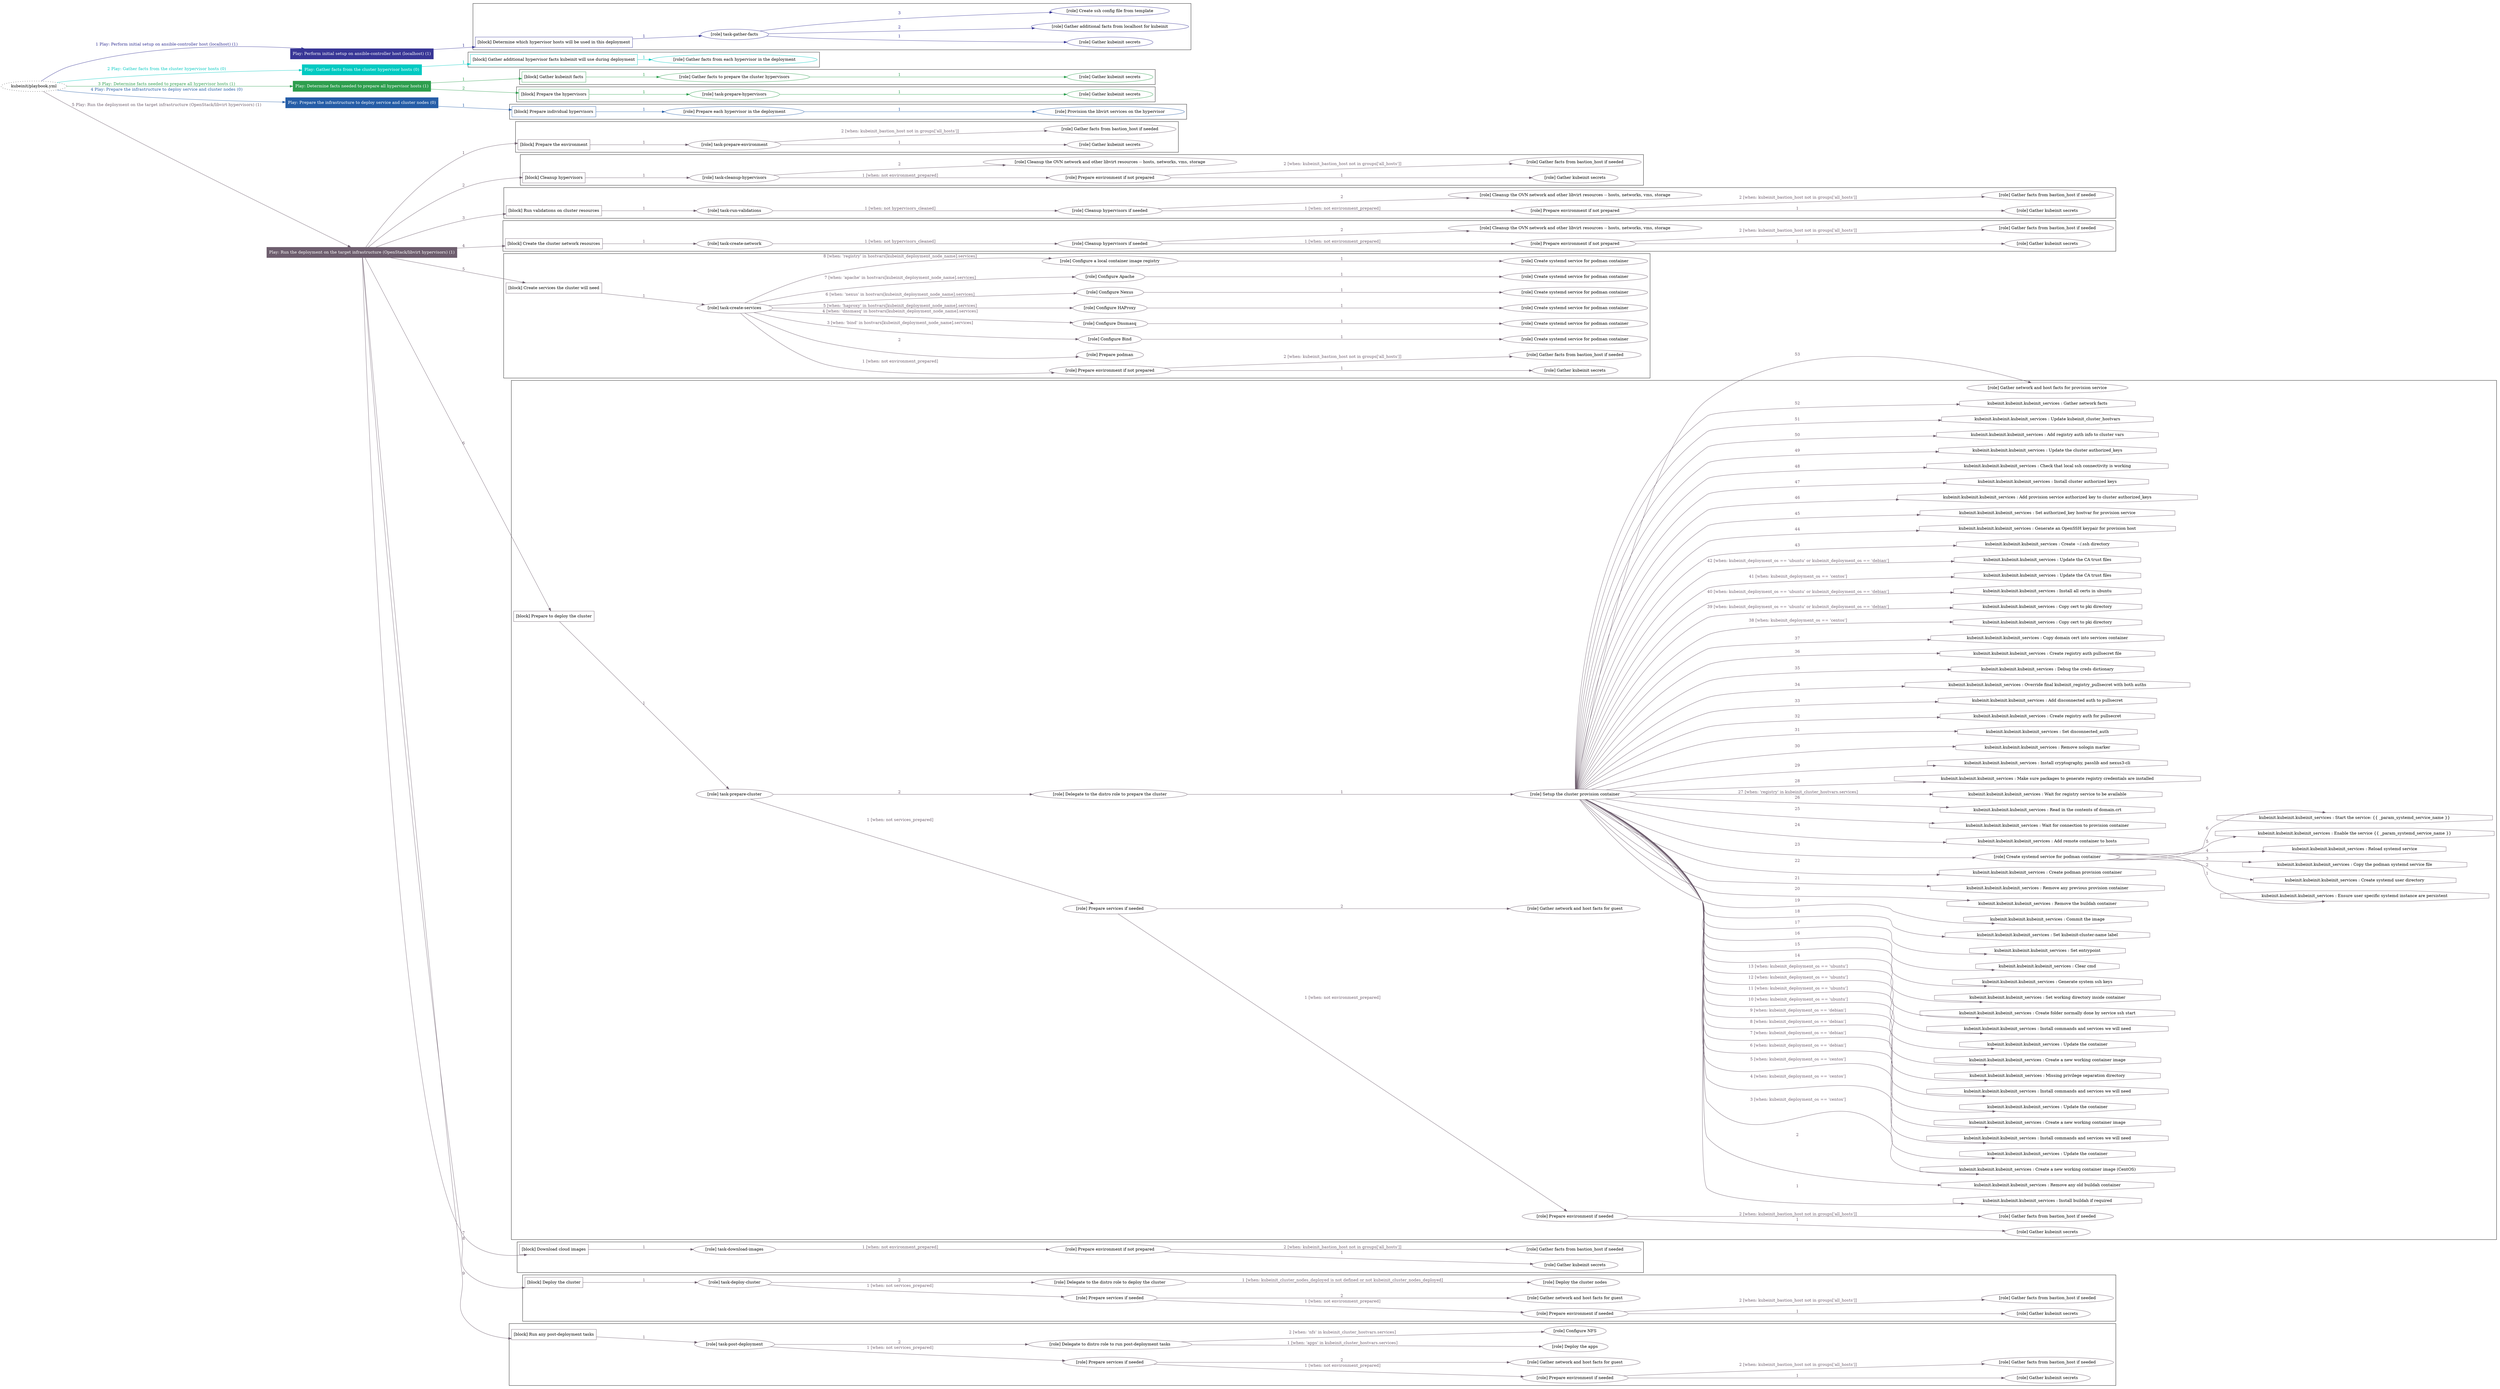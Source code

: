 digraph {
	graph [concentrate=true ordering=in rankdir=LR ratio=fill]
	edge [esep=5 sep=10]
	"kubeinit/playbook.yml" [URL="/home/runner/work/kubeinit/kubeinit/kubeinit/playbook.yml" id=playbook_8c75f825 style=dotted]
	"kubeinit/playbook.yml" -> play_e4b0e053 [label="1 Play: Perform initial setup on ansible-controller host (localhost) (1)" color="#383696" fontcolor="#383696" id=edge_play_e4b0e053 labeltooltip="1 Play: Perform initial setup on ansible-controller host (localhost) (1)" tooltip="1 Play: Perform initial setup on ansible-controller host (localhost) (1)"]
	subgraph "Play: Perform initial setup on ansible-controller host (localhost) (1)" {
		play_e4b0e053 [label="Play: Perform initial setup on ansible-controller host (localhost) (1)" URL="/home/runner/work/kubeinit/kubeinit/kubeinit/playbook.yml" color="#383696" fontcolor="#ffffff" id=play_e4b0e053 shape=box style=filled tooltip=localhost]
		play_e4b0e053 -> block_99e6e2b8 [label=1 color="#383696" fontcolor="#383696" id=edge_block_99e6e2b8 labeltooltip=1 tooltip=1]
		subgraph cluster_block_99e6e2b8 {
			block_99e6e2b8 [label="[block] Determine which hypervisor hosts will be used in this deployment" URL="/home/runner/work/kubeinit/kubeinit/kubeinit/playbook.yml" color="#383696" id=block_99e6e2b8 labeltooltip="Determine which hypervisor hosts will be used in this deployment" shape=box tooltip="Determine which hypervisor hosts will be used in this deployment"]
			block_99e6e2b8 -> role_17e0268f [label="1 " color="#383696" fontcolor="#383696" id=edge_role_17e0268f labeltooltip="1 " tooltip="1 "]
			subgraph "task-gather-facts" {
				role_17e0268f [label="[role] task-gather-facts" URL="/home/runner/work/kubeinit/kubeinit/kubeinit/playbook.yml" color="#383696" id=role_17e0268f tooltip="task-gather-facts"]
				role_17e0268f -> role_1d02bdd5 [label="1 " color="#383696" fontcolor="#383696" id=edge_role_1d02bdd5 labeltooltip="1 " tooltip="1 "]
				subgraph "Gather kubeinit secrets" {
					role_1d02bdd5 [label="[role] Gather kubeinit secrets" URL="/home/runner/.ansible/collections/ansible_collections/kubeinit/kubeinit/roles/kubeinit_prepare/tasks/build_hypervisors_group.yml" color="#383696" id=role_1d02bdd5 tooltip="Gather kubeinit secrets"]
				}
				role_17e0268f -> role_5df3bc35 [label="2 " color="#383696" fontcolor="#383696" id=edge_role_5df3bc35 labeltooltip="2 " tooltip="2 "]
				subgraph "Gather additional facts from localhost for kubeinit" {
					role_5df3bc35 [label="[role] Gather additional facts from localhost for kubeinit" URL="/home/runner/.ansible/collections/ansible_collections/kubeinit/kubeinit/roles/kubeinit_prepare/tasks/build_hypervisors_group.yml" color="#383696" id=role_5df3bc35 tooltip="Gather additional facts from localhost for kubeinit"]
				}
				role_17e0268f -> role_27a2257f [label="3 " color="#383696" fontcolor="#383696" id=edge_role_27a2257f labeltooltip="3 " tooltip="3 "]
				subgraph "Create ssh config file from template" {
					role_27a2257f [label="[role] Create ssh config file from template" URL="/home/runner/.ansible/collections/ansible_collections/kubeinit/kubeinit/roles/kubeinit_prepare/tasks/build_hypervisors_group.yml" color="#383696" id=role_27a2257f tooltip="Create ssh config file from template"]
				}
			}
		}
	}
	"kubeinit/playbook.yml" -> play_e3676b8e [label="2 Play: Gather facts from the cluster hypervisor hosts (0)" color="#02cac2" fontcolor="#02cac2" id=edge_play_e3676b8e labeltooltip="2 Play: Gather facts from the cluster hypervisor hosts (0)" tooltip="2 Play: Gather facts from the cluster hypervisor hosts (0)"]
	subgraph "Play: Gather facts from the cluster hypervisor hosts (0)" {
		play_e3676b8e [label="Play: Gather facts from the cluster hypervisor hosts (0)" URL="/home/runner/work/kubeinit/kubeinit/kubeinit/playbook.yml" color="#02cac2" fontcolor="#ffffff" id=play_e3676b8e shape=box style=filled tooltip="Play: Gather facts from the cluster hypervisor hosts (0)"]
		play_e3676b8e -> block_8eea1581 [label=1 color="#02cac2" fontcolor="#02cac2" id=edge_block_8eea1581 labeltooltip=1 tooltip=1]
		subgraph cluster_block_8eea1581 {
			block_8eea1581 [label="[block] Gather additional hypervisor facts kubeinit will use during deployment" URL="/home/runner/work/kubeinit/kubeinit/kubeinit/playbook.yml" color="#02cac2" id=block_8eea1581 labeltooltip="Gather additional hypervisor facts kubeinit will use during deployment" shape=box tooltip="Gather additional hypervisor facts kubeinit will use during deployment"]
			block_8eea1581 -> role_37af89ae [label="1 " color="#02cac2" fontcolor="#02cac2" id=edge_role_37af89ae labeltooltip="1 " tooltip="1 "]
			subgraph "Gather facts from each hypervisor in the deployment" {
				role_37af89ae [label="[role] Gather facts from each hypervisor in the deployment" URL="/home/runner/work/kubeinit/kubeinit/kubeinit/playbook.yml" color="#02cac2" id=role_37af89ae tooltip="Gather facts from each hypervisor in the deployment"]
			}
		}
	}
	"kubeinit/playbook.yml" -> play_e2cd7f0b [label="3 Play: Determine facts needed to prepare all hypervisor hosts (1)" color="#2e9e4e" fontcolor="#2e9e4e" id=edge_play_e2cd7f0b labeltooltip="3 Play: Determine facts needed to prepare all hypervisor hosts (1)" tooltip="3 Play: Determine facts needed to prepare all hypervisor hosts (1)"]
	subgraph "Play: Determine facts needed to prepare all hypervisor hosts (1)" {
		play_e2cd7f0b [label="Play: Determine facts needed to prepare all hypervisor hosts (1)" URL="/home/runner/work/kubeinit/kubeinit/kubeinit/playbook.yml" color="#2e9e4e" fontcolor="#ffffff" id=play_e2cd7f0b shape=box style=filled tooltip=localhost]
		play_e2cd7f0b -> block_6a56957d [label=1 color="#2e9e4e" fontcolor="#2e9e4e" id=edge_block_6a56957d labeltooltip=1 tooltip=1]
		subgraph cluster_block_6a56957d {
			block_6a56957d [label="[block] Gather kubeinit facts" URL="/home/runner/work/kubeinit/kubeinit/kubeinit/playbook.yml" color="#2e9e4e" id=block_6a56957d labeltooltip="Gather kubeinit facts" shape=box tooltip="Gather kubeinit facts"]
			block_6a56957d -> role_278eade4 [label="1 " color="#2e9e4e" fontcolor="#2e9e4e" id=edge_role_278eade4 labeltooltip="1 " tooltip="1 "]
			subgraph "Gather facts to prepare the cluster hypervisors" {
				role_278eade4 [label="[role] Gather facts to prepare the cluster hypervisors" URL="/home/runner/work/kubeinit/kubeinit/kubeinit/playbook.yml" color="#2e9e4e" id=role_278eade4 tooltip="Gather facts to prepare the cluster hypervisors"]
				role_278eade4 -> role_bd239e62 [label="1 " color="#2e9e4e" fontcolor="#2e9e4e" id=edge_role_bd239e62 labeltooltip="1 " tooltip="1 "]
				subgraph "Gather kubeinit secrets" {
					role_bd239e62 [label="[role] Gather kubeinit secrets" URL="/home/runner/.ansible/collections/ansible_collections/kubeinit/kubeinit/roles/kubeinit_prepare/tasks/gather_kubeinit_facts.yml" color="#2e9e4e" id=role_bd239e62 tooltip="Gather kubeinit secrets"]
				}
			}
		}
		play_e2cd7f0b -> block_b0979ae8 [label=2 color="#2e9e4e" fontcolor="#2e9e4e" id=edge_block_b0979ae8 labeltooltip=2 tooltip=2]
		subgraph cluster_block_b0979ae8 {
			block_b0979ae8 [label="[block] Prepare the hypervisors" URL="/home/runner/work/kubeinit/kubeinit/kubeinit/playbook.yml" color="#2e9e4e" id=block_b0979ae8 labeltooltip="Prepare the hypervisors" shape=box tooltip="Prepare the hypervisors"]
			block_b0979ae8 -> role_2c2d45c5 [label="1 " color="#2e9e4e" fontcolor="#2e9e4e" id=edge_role_2c2d45c5 labeltooltip="1 " tooltip="1 "]
			subgraph "task-prepare-hypervisors" {
				role_2c2d45c5 [label="[role] task-prepare-hypervisors" URL="/home/runner/work/kubeinit/kubeinit/kubeinit/playbook.yml" color="#2e9e4e" id=role_2c2d45c5 tooltip="task-prepare-hypervisors"]
				role_2c2d45c5 -> role_ee1da306 [label="1 " color="#2e9e4e" fontcolor="#2e9e4e" id=edge_role_ee1da306 labeltooltip="1 " tooltip="1 "]
				subgraph "Gather kubeinit secrets" {
					role_ee1da306 [label="[role] Gather kubeinit secrets" URL="/home/runner/.ansible/collections/ansible_collections/kubeinit/kubeinit/roles/kubeinit_prepare/tasks/gather_kubeinit_facts.yml" color="#2e9e4e" id=role_ee1da306 tooltip="Gather kubeinit secrets"]
				}
			}
		}
	}
	"kubeinit/playbook.yml" -> play_85b9cc60 [label="4 Play: Prepare the infrastructure to deploy service and cluster nodes (0)" color="#255da7" fontcolor="#255da7" id=edge_play_85b9cc60 labeltooltip="4 Play: Prepare the infrastructure to deploy service and cluster nodes (0)" tooltip="4 Play: Prepare the infrastructure to deploy service and cluster nodes (0)"]
	subgraph "Play: Prepare the infrastructure to deploy service and cluster nodes (0)" {
		play_85b9cc60 [label="Play: Prepare the infrastructure to deploy service and cluster nodes (0)" URL="/home/runner/work/kubeinit/kubeinit/kubeinit/playbook.yml" color="#255da7" fontcolor="#ffffff" id=play_85b9cc60 shape=box style=filled tooltip="Play: Prepare the infrastructure to deploy service and cluster nodes (0)"]
		play_85b9cc60 -> block_51bcbb67 [label=1 color="#255da7" fontcolor="#255da7" id=edge_block_51bcbb67 labeltooltip=1 tooltip=1]
		subgraph cluster_block_51bcbb67 {
			block_51bcbb67 [label="[block] Prepare individual hypervisors" URL="/home/runner/work/kubeinit/kubeinit/kubeinit/playbook.yml" color="#255da7" id=block_51bcbb67 labeltooltip="Prepare individual hypervisors" shape=box tooltip="Prepare individual hypervisors"]
			block_51bcbb67 -> role_ea4c0f5a [label="1 " color="#255da7" fontcolor="#255da7" id=edge_role_ea4c0f5a labeltooltip="1 " tooltip="1 "]
			subgraph "Prepare each hypervisor in the deployment" {
				role_ea4c0f5a [label="[role] Prepare each hypervisor in the deployment" URL="/home/runner/work/kubeinit/kubeinit/kubeinit/playbook.yml" color="#255da7" id=role_ea4c0f5a tooltip="Prepare each hypervisor in the deployment"]
				role_ea4c0f5a -> role_ba6ed817 [label="1 " color="#255da7" fontcolor="#255da7" id=edge_role_ba6ed817 labeltooltip="1 " tooltip="1 "]
				subgraph "Provision the libvirt services on the hypervisor" {
					role_ba6ed817 [label="[role] Provision the libvirt services on the hypervisor" URL="/home/runner/.ansible/collections/ansible_collections/kubeinit/kubeinit/roles/kubeinit_prepare/tasks/prepare_hypervisor.yml" color="#255da7" id=role_ba6ed817 tooltip="Provision the libvirt services on the hypervisor"]
				}
			}
		}
	}
	"kubeinit/playbook.yml" -> play_066926c8 [label="5 Play: Run the deployment on the target infrastructure (OpenStack/libvirt hypervisors) (1)" color="#6e5e6e" fontcolor="#6e5e6e" id=edge_play_066926c8 labeltooltip="5 Play: Run the deployment on the target infrastructure (OpenStack/libvirt hypervisors) (1)" tooltip="5 Play: Run the deployment on the target infrastructure (OpenStack/libvirt hypervisors) (1)"]
	subgraph "Play: Run the deployment on the target infrastructure (OpenStack/libvirt hypervisors) (1)" {
		play_066926c8 [label="Play: Run the deployment on the target infrastructure (OpenStack/libvirt hypervisors) (1)" URL="/home/runner/work/kubeinit/kubeinit/kubeinit/playbook.yml" color="#6e5e6e" fontcolor="#ffffff" id=play_066926c8 shape=box style=filled tooltip=localhost]
		play_066926c8 -> block_36900c55 [label=1 color="#6e5e6e" fontcolor="#6e5e6e" id=edge_block_36900c55 labeltooltip=1 tooltip=1]
		subgraph cluster_block_36900c55 {
			block_36900c55 [label="[block] Prepare the environment" URL="/home/runner/work/kubeinit/kubeinit/kubeinit/playbook.yml" color="#6e5e6e" id=block_36900c55 labeltooltip="Prepare the environment" shape=box tooltip="Prepare the environment"]
			block_36900c55 -> role_63fe5332 [label="1 " color="#6e5e6e" fontcolor="#6e5e6e" id=edge_role_63fe5332 labeltooltip="1 " tooltip="1 "]
			subgraph "task-prepare-environment" {
				role_63fe5332 [label="[role] task-prepare-environment" URL="/home/runner/work/kubeinit/kubeinit/kubeinit/playbook.yml" color="#6e5e6e" id=role_63fe5332 tooltip="task-prepare-environment"]
				role_63fe5332 -> role_ef05c5a9 [label="1 " color="#6e5e6e" fontcolor="#6e5e6e" id=edge_role_ef05c5a9 labeltooltip="1 " tooltip="1 "]
				subgraph "Gather kubeinit secrets" {
					role_ef05c5a9 [label="[role] Gather kubeinit secrets" URL="/home/runner/.ansible/collections/ansible_collections/kubeinit/kubeinit/roles/kubeinit_prepare/tasks/gather_kubeinit_facts.yml" color="#6e5e6e" id=role_ef05c5a9 tooltip="Gather kubeinit secrets"]
				}
				role_63fe5332 -> role_583f348e [label="2 [when: kubeinit_bastion_host not in groups['all_hosts']]" color="#6e5e6e" fontcolor="#6e5e6e" id=edge_role_583f348e labeltooltip="2 [when: kubeinit_bastion_host not in groups['all_hosts']]" tooltip="2 [when: kubeinit_bastion_host not in groups['all_hosts']]"]
				subgraph "Gather facts from bastion_host if needed" {
					role_583f348e [label="[role] Gather facts from bastion_host if needed" URL="/home/runner/.ansible/collections/ansible_collections/kubeinit/kubeinit/roles/kubeinit_prepare/tasks/main.yml" color="#6e5e6e" id=role_583f348e tooltip="Gather facts from bastion_host if needed"]
				}
			}
		}
		play_066926c8 -> block_6d57928b [label=2 color="#6e5e6e" fontcolor="#6e5e6e" id=edge_block_6d57928b labeltooltip=2 tooltip=2]
		subgraph cluster_block_6d57928b {
			block_6d57928b [label="[block] Cleanup hypervisors" URL="/home/runner/work/kubeinit/kubeinit/kubeinit/playbook.yml" color="#6e5e6e" id=block_6d57928b labeltooltip="Cleanup hypervisors" shape=box tooltip="Cleanup hypervisors"]
			block_6d57928b -> role_954644c5 [label="1 " color="#6e5e6e" fontcolor="#6e5e6e" id=edge_role_954644c5 labeltooltip="1 " tooltip="1 "]
			subgraph "task-cleanup-hypervisors" {
				role_954644c5 [label="[role] task-cleanup-hypervisors" URL="/home/runner/work/kubeinit/kubeinit/kubeinit/playbook.yml" color="#6e5e6e" id=role_954644c5 tooltip="task-cleanup-hypervisors"]
				role_954644c5 -> role_8f70d1ae [label="1 [when: not environment_prepared]" color="#6e5e6e" fontcolor="#6e5e6e" id=edge_role_8f70d1ae labeltooltip="1 [when: not environment_prepared]" tooltip="1 [when: not environment_prepared]"]
				subgraph "Prepare environment if not prepared" {
					role_8f70d1ae [label="[role] Prepare environment if not prepared" URL="/home/runner/.ansible/collections/ansible_collections/kubeinit/kubeinit/roles/kubeinit_libvirt/tasks/cleanup_hypervisors.yml" color="#6e5e6e" id=role_8f70d1ae tooltip="Prepare environment if not prepared"]
					role_8f70d1ae -> role_8af1573f [label="1 " color="#6e5e6e" fontcolor="#6e5e6e" id=edge_role_8af1573f labeltooltip="1 " tooltip="1 "]
					subgraph "Gather kubeinit secrets" {
						role_8af1573f [label="[role] Gather kubeinit secrets" URL="/home/runner/.ansible/collections/ansible_collections/kubeinit/kubeinit/roles/kubeinit_prepare/tasks/gather_kubeinit_facts.yml" color="#6e5e6e" id=role_8af1573f tooltip="Gather kubeinit secrets"]
					}
					role_8f70d1ae -> role_6568135c [label="2 [when: kubeinit_bastion_host not in groups['all_hosts']]" color="#6e5e6e" fontcolor="#6e5e6e" id=edge_role_6568135c labeltooltip="2 [when: kubeinit_bastion_host not in groups['all_hosts']]" tooltip="2 [when: kubeinit_bastion_host not in groups['all_hosts']]"]
					subgraph "Gather facts from bastion_host if needed" {
						role_6568135c [label="[role] Gather facts from bastion_host if needed" URL="/home/runner/.ansible/collections/ansible_collections/kubeinit/kubeinit/roles/kubeinit_prepare/tasks/main.yml" color="#6e5e6e" id=role_6568135c tooltip="Gather facts from bastion_host if needed"]
					}
				}
				role_954644c5 -> role_e081e8b4 [label="2 " color="#6e5e6e" fontcolor="#6e5e6e" id=edge_role_e081e8b4 labeltooltip="2 " tooltip="2 "]
				subgraph "Cleanup the OVN network and other libvirt resources -- hosts, networks, vms, storage" {
					role_e081e8b4 [label="[role] Cleanup the OVN network and other libvirt resources -- hosts, networks, vms, storage" URL="/home/runner/.ansible/collections/ansible_collections/kubeinit/kubeinit/roles/kubeinit_libvirt/tasks/cleanup_hypervisors.yml" color="#6e5e6e" id=role_e081e8b4 tooltip="Cleanup the OVN network and other libvirt resources -- hosts, networks, vms, storage"]
				}
			}
		}
		play_066926c8 -> block_c4780d10 [label=3 color="#6e5e6e" fontcolor="#6e5e6e" id=edge_block_c4780d10 labeltooltip=3 tooltip=3]
		subgraph cluster_block_c4780d10 {
			block_c4780d10 [label="[block] Run validations on cluster resources" URL="/home/runner/work/kubeinit/kubeinit/kubeinit/playbook.yml" color="#6e5e6e" id=block_c4780d10 labeltooltip="Run validations on cluster resources" shape=box tooltip="Run validations on cluster resources"]
			block_c4780d10 -> role_88dc2f43 [label="1 " color="#6e5e6e" fontcolor="#6e5e6e" id=edge_role_88dc2f43 labeltooltip="1 " tooltip="1 "]
			subgraph "task-run-validations" {
				role_88dc2f43 [label="[role] task-run-validations" URL="/home/runner/work/kubeinit/kubeinit/kubeinit/playbook.yml" color="#6e5e6e" id=role_88dc2f43 tooltip="task-run-validations"]
				role_88dc2f43 -> role_dbccb68c [label="1 [when: not hypervisors_cleaned]" color="#6e5e6e" fontcolor="#6e5e6e" id=edge_role_dbccb68c labeltooltip="1 [when: not hypervisors_cleaned]" tooltip="1 [when: not hypervisors_cleaned]"]
				subgraph "Cleanup hypervisors if needed" {
					role_dbccb68c [label="[role] Cleanup hypervisors if needed" URL="/home/runner/.ansible/collections/ansible_collections/kubeinit/kubeinit/roles/kubeinit_validations/tasks/main.yml" color="#6e5e6e" id=role_dbccb68c tooltip="Cleanup hypervisors if needed"]
					role_dbccb68c -> role_371e50dd [label="1 [when: not environment_prepared]" color="#6e5e6e" fontcolor="#6e5e6e" id=edge_role_371e50dd labeltooltip="1 [when: not environment_prepared]" tooltip="1 [when: not environment_prepared]"]
					subgraph "Prepare environment if not prepared" {
						role_371e50dd [label="[role] Prepare environment if not prepared" URL="/home/runner/.ansible/collections/ansible_collections/kubeinit/kubeinit/roles/kubeinit_libvirt/tasks/cleanup_hypervisors.yml" color="#6e5e6e" id=role_371e50dd tooltip="Prepare environment if not prepared"]
						role_371e50dd -> role_c08abb6d [label="1 " color="#6e5e6e" fontcolor="#6e5e6e" id=edge_role_c08abb6d labeltooltip="1 " tooltip="1 "]
						subgraph "Gather kubeinit secrets" {
							role_c08abb6d [label="[role] Gather kubeinit secrets" URL="/home/runner/.ansible/collections/ansible_collections/kubeinit/kubeinit/roles/kubeinit_prepare/tasks/gather_kubeinit_facts.yml" color="#6e5e6e" id=role_c08abb6d tooltip="Gather kubeinit secrets"]
						}
						role_371e50dd -> role_12d0f313 [label="2 [when: kubeinit_bastion_host not in groups['all_hosts']]" color="#6e5e6e" fontcolor="#6e5e6e" id=edge_role_12d0f313 labeltooltip="2 [when: kubeinit_bastion_host not in groups['all_hosts']]" tooltip="2 [when: kubeinit_bastion_host not in groups['all_hosts']]"]
						subgraph "Gather facts from bastion_host if needed" {
							role_12d0f313 [label="[role] Gather facts from bastion_host if needed" URL="/home/runner/.ansible/collections/ansible_collections/kubeinit/kubeinit/roles/kubeinit_prepare/tasks/main.yml" color="#6e5e6e" id=role_12d0f313 tooltip="Gather facts from bastion_host if needed"]
						}
					}
					role_dbccb68c -> role_611a829f [label="2 " color="#6e5e6e" fontcolor="#6e5e6e" id=edge_role_611a829f labeltooltip="2 " tooltip="2 "]
					subgraph "Cleanup the OVN network and other libvirt resources -- hosts, networks, vms, storage" {
						role_611a829f [label="[role] Cleanup the OVN network and other libvirt resources -- hosts, networks, vms, storage" URL="/home/runner/.ansible/collections/ansible_collections/kubeinit/kubeinit/roles/kubeinit_libvirt/tasks/cleanup_hypervisors.yml" color="#6e5e6e" id=role_611a829f tooltip="Cleanup the OVN network and other libvirt resources -- hosts, networks, vms, storage"]
					}
				}
			}
		}
		play_066926c8 -> block_baebe76b [label=4 color="#6e5e6e" fontcolor="#6e5e6e" id=edge_block_baebe76b labeltooltip=4 tooltip=4]
		subgraph cluster_block_baebe76b {
			block_baebe76b [label="[block] Create the cluster network resources" URL="/home/runner/work/kubeinit/kubeinit/kubeinit/playbook.yml" color="#6e5e6e" id=block_baebe76b labeltooltip="Create the cluster network resources" shape=box tooltip="Create the cluster network resources"]
			block_baebe76b -> role_5ec11b1b [label="1 " color="#6e5e6e" fontcolor="#6e5e6e" id=edge_role_5ec11b1b labeltooltip="1 " tooltip="1 "]
			subgraph "task-create-network" {
				role_5ec11b1b [label="[role] task-create-network" URL="/home/runner/work/kubeinit/kubeinit/kubeinit/playbook.yml" color="#6e5e6e" id=role_5ec11b1b tooltip="task-create-network"]
				role_5ec11b1b -> role_78893c0b [label="1 [when: not hypervisors_cleaned]" color="#6e5e6e" fontcolor="#6e5e6e" id=edge_role_78893c0b labeltooltip="1 [when: not hypervisors_cleaned]" tooltip="1 [when: not hypervisors_cleaned]"]
				subgraph "Cleanup hypervisors if needed" {
					role_78893c0b [label="[role] Cleanup hypervisors if needed" URL="/home/runner/.ansible/collections/ansible_collections/kubeinit/kubeinit/roles/kubeinit_libvirt/tasks/create_network.yml" color="#6e5e6e" id=role_78893c0b tooltip="Cleanup hypervisors if needed"]
					role_78893c0b -> role_c9901331 [label="1 [when: not environment_prepared]" color="#6e5e6e" fontcolor="#6e5e6e" id=edge_role_c9901331 labeltooltip="1 [when: not environment_prepared]" tooltip="1 [when: not environment_prepared]"]
					subgraph "Prepare environment if not prepared" {
						role_c9901331 [label="[role] Prepare environment if not prepared" URL="/home/runner/.ansible/collections/ansible_collections/kubeinit/kubeinit/roles/kubeinit_libvirt/tasks/cleanup_hypervisors.yml" color="#6e5e6e" id=role_c9901331 tooltip="Prepare environment if not prepared"]
						role_c9901331 -> role_b9f8f8c8 [label="1 " color="#6e5e6e" fontcolor="#6e5e6e" id=edge_role_b9f8f8c8 labeltooltip="1 " tooltip="1 "]
						subgraph "Gather kubeinit secrets" {
							role_b9f8f8c8 [label="[role] Gather kubeinit secrets" URL="/home/runner/.ansible/collections/ansible_collections/kubeinit/kubeinit/roles/kubeinit_prepare/tasks/gather_kubeinit_facts.yml" color="#6e5e6e" id=role_b9f8f8c8 tooltip="Gather kubeinit secrets"]
						}
						role_c9901331 -> role_7585a3e4 [label="2 [when: kubeinit_bastion_host not in groups['all_hosts']]" color="#6e5e6e" fontcolor="#6e5e6e" id=edge_role_7585a3e4 labeltooltip="2 [when: kubeinit_bastion_host not in groups['all_hosts']]" tooltip="2 [when: kubeinit_bastion_host not in groups['all_hosts']]"]
						subgraph "Gather facts from bastion_host if needed" {
							role_7585a3e4 [label="[role] Gather facts from bastion_host if needed" URL="/home/runner/.ansible/collections/ansible_collections/kubeinit/kubeinit/roles/kubeinit_prepare/tasks/main.yml" color="#6e5e6e" id=role_7585a3e4 tooltip="Gather facts from bastion_host if needed"]
						}
					}
					role_78893c0b -> role_9fd8b87c [label="2 " color="#6e5e6e" fontcolor="#6e5e6e" id=edge_role_9fd8b87c labeltooltip="2 " tooltip="2 "]
					subgraph "Cleanup the OVN network and other libvirt resources -- hosts, networks, vms, storage" {
						role_9fd8b87c [label="[role] Cleanup the OVN network and other libvirt resources -- hosts, networks, vms, storage" URL="/home/runner/.ansible/collections/ansible_collections/kubeinit/kubeinit/roles/kubeinit_libvirt/tasks/cleanup_hypervisors.yml" color="#6e5e6e" id=role_9fd8b87c tooltip="Cleanup the OVN network and other libvirt resources -- hosts, networks, vms, storage"]
					}
				}
			}
		}
		play_066926c8 -> block_9caf844d [label=5 color="#6e5e6e" fontcolor="#6e5e6e" id=edge_block_9caf844d labeltooltip=5 tooltip=5]
		subgraph cluster_block_9caf844d {
			block_9caf844d [label="[block] Create services the cluster will need" URL="/home/runner/work/kubeinit/kubeinit/kubeinit/playbook.yml" color="#6e5e6e" id=block_9caf844d labeltooltip="Create services the cluster will need" shape=box tooltip="Create services the cluster will need"]
			block_9caf844d -> role_707be67b [label="1 " color="#6e5e6e" fontcolor="#6e5e6e" id=edge_role_707be67b labeltooltip="1 " tooltip="1 "]
			subgraph "task-create-services" {
				role_707be67b [label="[role] task-create-services" URL="/home/runner/work/kubeinit/kubeinit/kubeinit/playbook.yml" color="#6e5e6e" id=role_707be67b tooltip="task-create-services"]
				role_707be67b -> role_98ac0ebf [label="1 [when: not environment_prepared]" color="#6e5e6e" fontcolor="#6e5e6e" id=edge_role_98ac0ebf labeltooltip="1 [when: not environment_prepared]" tooltip="1 [when: not environment_prepared]"]
				subgraph "Prepare environment if not prepared" {
					role_98ac0ebf [label="[role] Prepare environment if not prepared" URL="/home/runner/.ansible/collections/ansible_collections/kubeinit/kubeinit/roles/kubeinit_services/tasks/main.yml" color="#6e5e6e" id=role_98ac0ebf tooltip="Prepare environment if not prepared"]
					role_98ac0ebf -> role_9789a699 [label="1 " color="#6e5e6e" fontcolor="#6e5e6e" id=edge_role_9789a699 labeltooltip="1 " tooltip="1 "]
					subgraph "Gather kubeinit secrets" {
						role_9789a699 [label="[role] Gather kubeinit secrets" URL="/home/runner/.ansible/collections/ansible_collections/kubeinit/kubeinit/roles/kubeinit_prepare/tasks/gather_kubeinit_facts.yml" color="#6e5e6e" id=role_9789a699 tooltip="Gather kubeinit secrets"]
					}
					role_98ac0ebf -> role_0aa026f9 [label="2 [when: kubeinit_bastion_host not in groups['all_hosts']]" color="#6e5e6e" fontcolor="#6e5e6e" id=edge_role_0aa026f9 labeltooltip="2 [when: kubeinit_bastion_host not in groups['all_hosts']]" tooltip="2 [when: kubeinit_bastion_host not in groups['all_hosts']]"]
					subgraph "Gather facts from bastion_host if needed" {
						role_0aa026f9 [label="[role] Gather facts from bastion_host if needed" URL="/home/runner/.ansible/collections/ansible_collections/kubeinit/kubeinit/roles/kubeinit_prepare/tasks/main.yml" color="#6e5e6e" id=role_0aa026f9 tooltip="Gather facts from bastion_host if needed"]
					}
				}
				role_707be67b -> role_e3d9bafc [label="2 " color="#6e5e6e" fontcolor="#6e5e6e" id=edge_role_e3d9bafc labeltooltip="2 " tooltip="2 "]
				subgraph "Prepare podman" {
					role_e3d9bafc [label="[role] Prepare podman" URL="/home/runner/.ansible/collections/ansible_collections/kubeinit/kubeinit/roles/kubeinit_services/tasks/00_create_service_pod.yml" color="#6e5e6e" id=role_e3d9bafc tooltip="Prepare podman"]
				}
				role_707be67b -> role_8fe0795c [label="3 [when: 'bind' in hostvars[kubeinit_deployment_node_name].services]" color="#6e5e6e" fontcolor="#6e5e6e" id=edge_role_8fe0795c labeltooltip="3 [when: 'bind' in hostvars[kubeinit_deployment_node_name].services]" tooltip="3 [when: 'bind' in hostvars[kubeinit_deployment_node_name].services]"]
				subgraph "Configure Bind" {
					role_8fe0795c [label="[role] Configure Bind" URL="/home/runner/.ansible/collections/ansible_collections/kubeinit/kubeinit/roles/kubeinit_services/tasks/start_services_containers.yml" color="#6e5e6e" id=role_8fe0795c tooltip="Configure Bind"]
					role_8fe0795c -> role_61d45019 [label="1 " color="#6e5e6e" fontcolor="#6e5e6e" id=edge_role_61d45019 labeltooltip="1 " tooltip="1 "]
					subgraph "Create systemd service for podman container" {
						role_61d45019 [label="[role] Create systemd service for podman container" URL="/home/runner/.ansible/collections/ansible_collections/kubeinit/kubeinit/roles/kubeinit_bind/tasks/main.yml" color="#6e5e6e" id=role_61d45019 tooltip="Create systemd service for podman container"]
					}
				}
				role_707be67b -> role_3d366bb4 [label="4 [when: 'dnsmasq' in hostvars[kubeinit_deployment_node_name].services]" color="#6e5e6e" fontcolor="#6e5e6e" id=edge_role_3d366bb4 labeltooltip="4 [when: 'dnsmasq' in hostvars[kubeinit_deployment_node_name].services]" tooltip="4 [when: 'dnsmasq' in hostvars[kubeinit_deployment_node_name].services]"]
				subgraph "Configure Dnsmasq" {
					role_3d366bb4 [label="[role] Configure Dnsmasq" URL="/home/runner/.ansible/collections/ansible_collections/kubeinit/kubeinit/roles/kubeinit_services/tasks/start_services_containers.yml" color="#6e5e6e" id=role_3d366bb4 tooltip="Configure Dnsmasq"]
					role_3d366bb4 -> role_2f97d505 [label="1 " color="#6e5e6e" fontcolor="#6e5e6e" id=edge_role_2f97d505 labeltooltip="1 " tooltip="1 "]
					subgraph "Create systemd service for podman container" {
						role_2f97d505 [label="[role] Create systemd service for podman container" URL="/home/runner/.ansible/collections/ansible_collections/kubeinit/kubeinit/roles/kubeinit_dnsmasq/tasks/main.yml" color="#6e5e6e" id=role_2f97d505 tooltip="Create systemd service for podman container"]
					}
				}
				role_707be67b -> role_fa92c833 [label="5 [when: 'haproxy' in hostvars[kubeinit_deployment_node_name].services]" color="#6e5e6e" fontcolor="#6e5e6e" id=edge_role_fa92c833 labeltooltip="5 [when: 'haproxy' in hostvars[kubeinit_deployment_node_name].services]" tooltip="5 [when: 'haproxy' in hostvars[kubeinit_deployment_node_name].services]"]
				subgraph "Configure HAProxy" {
					role_fa92c833 [label="[role] Configure HAProxy" URL="/home/runner/.ansible/collections/ansible_collections/kubeinit/kubeinit/roles/kubeinit_services/tasks/start_services_containers.yml" color="#6e5e6e" id=role_fa92c833 tooltip="Configure HAProxy"]
					role_fa92c833 -> role_9f14ae64 [label="1 " color="#6e5e6e" fontcolor="#6e5e6e" id=edge_role_9f14ae64 labeltooltip="1 " tooltip="1 "]
					subgraph "Create systemd service for podman container" {
						role_9f14ae64 [label="[role] Create systemd service for podman container" URL="/home/runner/.ansible/collections/ansible_collections/kubeinit/kubeinit/roles/kubeinit_haproxy/tasks/main.yml" color="#6e5e6e" id=role_9f14ae64 tooltip="Create systemd service for podman container"]
					}
				}
				role_707be67b -> role_3962a3c1 [label="6 [when: 'nexus' in hostvars[kubeinit_deployment_node_name].services]" color="#6e5e6e" fontcolor="#6e5e6e" id=edge_role_3962a3c1 labeltooltip="6 [when: 'nexus' in hostvars[kubeinit_deployment_node_name].services]" tooltip="6 [when: 'nexus' in hostvars[kubeinit_deployment_node_name].services]"]
				subgraph "Configure Nexus" {
					role_3962a3c1 [label="[role] Configure Nexus" URL="/home/runner/.ansible/collections/ansible_collections/kubeinit/kubeinit/roles/kubeinit_services/tasks/start_services_containers.yml" color="#6e5e6e" id=role_3962a3c1 tooltip="Configure Nexus"]
					role_3962a3c1 -> role_aa323c48 [label="1 " color="#6e5e6e" fontcolor="#6e5e6e" id=edge_role_aa323c48 labeltooltip="1 " tooltip="1 "]
					subgraph "Create systemd service for podman container" {
						role_aa323c48 [label="[role] Create systemd service for podman container" URL="/home/runner/.ansible/collections/ansible_collections/kubeinit/kubeinit/roles/kubeinit_nexus/tasks/main.yml" color="#6e5e6e" id=role_aa323c48 tooltip="Create systemd service for podman container"]
					}
				}
				role_707be67b -> role_50c69df7 [label="7 [when: 'apache' in hostvars[kubeinit_deployment_node_name].services]" color="#6e5e6e" fontcolor="#6e5e6e" id=edge_role_50c69df7 labeltooltip="7 [when: 'apache' in hostvars[kubeinit_deployment_node_name].services]" tooltip="7 [when: 'apache' in hostvars[kubeinit_deployment_node_name].services]"]
				subgraph "Configure Apache" {
					role_50c69df7 [label="[role] Configure Apache" URL="/home/runner/.ansible/collections/ansible_collections/kubeinit/kubeinit/roles/kubeinit_services/tasks/start_services_containers.yml" color="#6e5e6e" id=role_50c69df7 tooltip="Configure Apache"]
					role_50c69df7 -> role_8e9c6286 [label="1 " color="#6e5e6e" fontcolor="#6e5e6e" id=edge_role_8e9c6286 labeltooltip="1 " tooltip="1 "]
					subgraph "Create systemd service for podman container" {
						role_8e9c6286 [label="[role] Create systemd service for podman container" URL="/home/runner/.ansible/collections/ansible_collections/kubeinit/kubeinit/roles/kubeinit_apache/tasks/main.yml" color="#6e5e6e" id=role_8e9c6286 tooltip="Create systemd service for podman container"]
					}
				}
				role_707be67b -> role_d4d7857c [label="8 [when: 'registry' in hostvars[kubeinit_deployment_node_name].services]" color="#6e5e6e" fontcolor="#6e5e6e" id=edge_role_d4d7857c labeltooltip="8 [when: 'registry' in hostvars[kubeinit_deployment_node_name].services]" tooltip="8 [when: 'registry' in hostvars[kubeinit_deployment_node_name].services]"]
				subgraph "Configure a local container image registry" {
					role_d4d7857c [label="[role] Configure a local container image registry" URL="/home/runner/.ansible/collections/ansible_collections/kubeinit/kubeinit/roles/kubeinit_services/tasks/start_services_containers.yml" color="#6e5e6e" id=role_d4d7857c tooltip="Configure a local container image registry"]
					role_d4d7857c -> role_b4b71322 [label="1 " color="#6e5e6e" fontcolor="#6e5e6e" id=edge_role_b4b71322 labeltooltip="1 " tooltip="1 "]
					subgraph "Create systemd service for podman container" {
						role_b4b71322 [label="[role] Create systemd service for podman container" URL="/home/runner/.ansible/collections/ansible_collections/kubeinit/kubeinit/roles/kubeinit_registry/tasks/main.yml" color="#6e5e6e" id=role_b4b71322 tooltip="Create systemd service for podman container"]
					}
				}
			}
		}
		play_066926c8 -> block_8645b94a [label=6 color="#6e5e6e" fontcolor="#6e5e6e" id=edge_block_8645b94a labeltooltip=6 tooltip=6]
		subgraph cluster_block_8645b94a {
			block_8645b94a [label="[block] Prepare to deploy the cluster" URL="/home/runner/work/kubeinit/kubeinit/kubeinit/playbook.yml" color="#6e5e6e" id=block_8645b94a labeltooltip="Prepare to deploy the cluster" shape=box tooltip="Prepare to deploy the cluster"]
			block_8645b94a -> role_9c757c32 [label="1 " color="#6e5e6e" fontcolor="#6e5e6e" id=edge_role_9c757c32 labeltooltip="1 " tooltip="1 "]
			subgraph "task-prepare-cluster" {
				role_9c757c32 [label="[role] task-prepare-cluster" URL="/home/runner/work/kubeinit/kubeinit/kubeinit/playbook.yml" color="#6e5e6e" id=role_9c757c32 tooltip="task-prepare-cluster"]
				role_9c757c32 -> role_8501eec5 [label="1 [when: not services_prepared]" color="#6e5e6e" fontcolor="#6e5e6e" id=edge_role_8501eec5 labeltooltip="1 [when: not services_prepared]" tooltip="1 [when: not services_prepared]"]
				subgraph "Prepare services if needed" {
					role_8501eec5 [label="[role] Prepare services if needed" URL="/home/runner/.ansible/collections/ansible_collections/kubeinit/kubeinit/roles/kubeinit_prepare/tasks/prepare_cluster.yml" color="#6e5e6e" id=role_8501eec5 tooltip="Prepare services if needed"]
					role_8501eec5 -> role_9745bb89 [label="1 [when: not environment_prepared]" color="#6e5e6e" fontcolor="#6e5e6e" id=edge_role_9745bb89 labeltooltip="1 [when: not environment_prepared]" tooltip="1 [when: not environment_prepared]"]
					subgraph "Prepare environment if needed" {
						role_9745bb89 [label="[role] Prepare environment if needed" URL="/home/runner/.ansible/collections/ansible_collections/kubeinit/kubeinit/roles/kubeinit_services/tasks/prepare_services.yml" color="#6e5e6e" id=role_9745bb89 tooltip="Prepare environment if needed"]
						role_9745bb89 -> role_290a10b3 [label="1 " color="#6e5e6e" fontcolor="#6e5e6e" id=edge_role_290a10b3 labeltooltip="1 " tooltip="1 "]
						subgraph "Gather kubeinit secrets" {
							role_290a10b3 [label="[role] Gather kubeinit secrets" URL="/home/runner/.ansible/collections/ansible_collections/kubeinit/kubeinit/roles/kubeinit_prepare/tasks/gather_kubeinit_facts.yml" color="#6e5e6e" id=role_290a10b3 tooltip="Gather kubeinit secrets"]
						}
						role_9745bb89 -> role_93cc0ab2 [label="2 [when: kubeinit_bastion_host not in groups['all_hosts']]" color="#6e5e6e" fontcolor="#6e5e6e" id=edge_role_93cc0ab2 labeltooltip="2 [when: kubeinit_bastion_host not in groups['all_hosts']]" tooltip="2 [when: kubeinit_bastion_host not in groups['all_hosts']]"]
						subgraph "Gather facts from bastion_host if needed" {
							role_93cc0ab2 [label="[role] Gather facts from bastion_host if needed" URL="/home/runner/.ansible/collections/ansible_collections/kubeinit/kubeinit/roles/kubeinit_prepare/tasks/main.yml" color="#6e5e6e" id=role_93cc0ab2 tooltip="Gather facts from bastion_host if needed"]
						}
					}
					role_8501eec5 -> role_42e6ec1a [label="2 " color="#6e5e6e" fontcolor="#6e5e6e" id=edge_role_42e6ec1a labeltooltip="2 " tooltip="2 "]
					subgraph "Gather network and host facts for guest" {
						role_42e6ec1a [label="[role] Gather network and host facts for guest" URL="/home/runner/.ansible/collections/ansible_collections/kubeinit/kubeinit/roles/kubeinit_services/tasks/prepare_services.yml" color="#6e5e6e" id=role_42e6ec1a tooltip="Gather network and host facts for guest"]
					}
				}
				role_9c757c32 -> role_44825a18 [label="2 " color="#6e5e6e" fontcolor="#6e5e6e" id=edge_role_44825a18 labeltooltip="2 " tooltip="2 "]
				subgraph "Delegate to the distro role to prepare the cluster" {
					role_44825a18 [label="[role] Delegate to the distro role to prepare the cluster" URL="/home/runner/.ansible/collections/ansible_collections/kubeinit/kubeinit/roles/kubeinit_prepare/tasks/prepare_cluster.yml" color="#6e5e6e" id=role_44825a18 tooltip="Delegate to the distro role to prepare the cluster"]
					role_44825a18 -> role_5067b2bf [label="1 " color="#6e5e6e" fontcolor="#6e5e6e" id=edge_role_5067b2bf labeltooltip="1 " tooltip="1 "]
					subgraph "Setup the cluster provision container" {
						role_5067b2bf [label="[role] Setup the cluster provision container" URL="/home/runner/.ansible/collections/ansible_collections/kubeinit/kubeinit/roles/kubeinit_cdk/tasks/prepare_cluster.yml" color="#6e5e6e" id=role_5067b2bf tooltip="Setup the cluster provision container"]
						task_5aced1e4 [label="kubeinit.kubeinit.kubeinit_services : Install buildah if required" URL="/home/runner/.ansible/collections/ansible_collections/kubeinit/kubeinit/roles/kubeinit_services/tasks/create_provision_container.yml" color="#6e5e6e" id=task_5aced1e4 shape=octagon tooltip="kubeinit.kubeinit.kubeinit_services : Install buildah if required"]
						role_5067b2bf -> task_5aced1e4 [label="1 " color="#6e5e6e" fontcolor="#6e5e6e" id=edge_task_5aced1e4 labeltooltip="1 " tooltip="1 "]
						task_5c24ed58 [label="kubeinit.kubeinit.kubeinit_services : Remove any old buildah container" URL="/home/runner/.ansible/collections/ansible_collections/kubeinit/kubeinit/roles/kubeinit_services/tasks/create_provision_container.yml" color="#6e5e6e" id=task_5c24ed58 shape=octagon tooltip="kubeinit.kubeinit.kubeinit_services : Remove any old buildah container"]
						role_5067b2bf -> task_5c24ed58 [label="2 " color="#6e5e6e" fontcolor="#6e5e6e" id=edge_task_5c24ed58 labeltooltip="2 " tooltip="2 "]
						task_97b09b67 [label="kubeinit.kubeinit.kubeinit_services : Create a new working container image (CentOS)" URL="/home/runner/.ansible/collections/ansible_collections/kubeinit/kubeinit/roles/kubeinit_services/tasks/create_provision_container.yml" color="#6e5e6e" id=task_97b09b67 shape=octagon tooltip="kubeinit.kubeinit.kubeinit_services : Create a new working container image (CentOS)"]
						role_5067b2bf -> task_97b09b67 [label="3 [when: kubeinit_deployment_os == 'centos']" color="#6e5e6e" fontcolor="#6e5e6e" id=edge_task_97b09b67 labeltooltip="3 [when: kubeinit_deployment_os == 'centos']" tooltip="3 [when: kubeinit_deployment_os == 'centos']"]
						task_300e0fa0 [label="kubeinit.kubeinit.kubeinit_services : Update the container" URL="/home/runner/.ansible/collections/ansible_collections/kubeinit/kubeinit/roles/kubeinit_services/tasks/create_provision_container.yml" color="#6e5e6e" id=task_300e0fa0 shape=octagon tooltip="kubeinit.kubeinit.kubeinit_services : Update the container"]
						role_5067b2bf -> task_300e0fa0 [label="4 [when: kubeinit_deployment_os == 'centos']" color="#6e5e6e" fontcolor="#6e5e6e" id=edge_task_300e0fa0 labeltooltip="4 [when: kubeinit_deployment_os == 'centos']" tooltip="4 [when: kubeinit_deployment_os == 'centos']"]
						task_51d5ffb7 [label="kubeinit.kubeinit.kubeinit_services : Install commands and services we will need" URL="/home/runner/.ansible/collections/ansible_collections/kubeinit/kubeinit/roles/kubeinit_services/tasks/create_provision_container.yml" color="#6e5e6e" id=task_51d5ffb7 shape=octagon tooltip="kubeinit.kubeinit.kubeinit_services : Install commands and services we will need"]
						role_5067b2bf -> task_51d5ffb7 [label="5 [when: kubeinit_deployment_os == 'centos']" color="#6e5e6e" fontcolor="#6e5e6e" id=edge_task_51d5ffb7 labeltooltip="5 [when: kubeinit_deployment_os == 'centos']" tooltip="5 [when: kubeinit_deployment_os == 'centos']"]
						task_df4bb32d [label="kubeinit.kubeinit.kubeinit_services : Create a new working container image" URL="/home/runner/.ansible/collections/ansible_collections/kubeinit/kubeinit/roles/kubeinit_services/tasks/create_provision_container.yml" color="#6e5e6e" id=task_df4bb32d shape=octagon tooltip="kubeinit.kubeinit.kubeinit_services : Create a new working container image"]
						role_5067b2bf -> task_df4bb32d [label="6 [when: kubeinit_deployment_os == 'debian']" color="#6e5e6e" fontcolor="#6e5e6e" id=edge_task_df4bb32d labeltooltip="6 [when: kubeinit_deployment_os == 'debian']" tooltip="6 [when: kubeinit_deployment_os == 'debian']"]
						task_25d51f26 [label="kubeinit.kubeinit.kubeinit_services : Update the container" URL="/home/runner/.ansible/collections/ansible_collections/kubeinit/kubeinit/roles/kubeinit_services/tasks/create_provision_container.yml" color="#6e5e6e" id=task_25d51f26 shape=octagon tooltip="kubeinit.kubeinit.kubeinit_services : Update the container"]
						role_5067b2bf -> task_25d51f26 [label="7 [when: kubeinit_deployment_os == 'debian']" color="#6e5e6e" fontcolor="#6e5e6e" id=edge_task_25d51f26 labeltooltip="7 [when: kubeinit_deployment_os == 'debian']" tooltip="7 [when: kubeinit_deployment_os == 'debian']"]
						task_727dc64d [label="kubeinit.kubeinit.kubeinit_services : Install commands and services we will need" URL="/home/runner/.ansible/collections/ansible_collections/kubeinit/kubeinit/roles/kubeinit_services/tasks/create_provision_container.yml" color="#6e5e6e" id=task_727dc64d shape=octagon tooltip="kubeinit.kubeinit.kubeinit_services : Install commands and services we will need"]
						role_5067b2bf -> task_727dc64d [label="8 [when: kubeinit_deployment_os == 'debian']" color="#6e5e6e" fontcolor="#6e5e6e" id=edge_task_727dc64d labeltooltip="8 [when: kubeinit_deployment_os == 'debian']" tooltip="8 [when: kubeinit_deployment_os == 'debian']"]
						task_aacdef59 [label="kubeinit.kubeinit.kubeinit_services : Missing privilege separation directory" URL="/home/runner/.ansible/collections/ansible_collections/kubeinit/kubeinit/roles/kubeinit_services/tasks/create_provision_container.yml" color="#6e5e6e" id=task_aacdef59 shape=octagon tooltip="kubeinit.kubeinit.kubeinit_services : Missing privilege separation directory"]
						role_5067b2bf -> task_aacdef59 [label="9 [when: kubeinit_deployment_os == 'debian']" color="#6e5e6e" fontcolor="#6e5e6e" id=edge_task_aacdef59 labeltooltip="9 [when: kubeinit_deployment_os == 'debian']" tooltip="9 [when: kubeinit_deployment_os == 'debian']"]
						task_086ff14b [label="kubeinit.kubeinit.kubeinit_services : Create a new working container image" URL="/home/runner/.ansible/collections/ansible_collections/kubeinit/kubeinit/roles/kubeinit_services/tasks/create_provision_container.yml" color="#6e5e6e" id=task_086ff14b shape=octagon tooltip="kubeinit.kubeinit.kubeinit_services : Create a new working container image"]
						role_5067b2bf -> task_086ff14b [label="10 [when: kubeinit_deployment_os == 'ubuntu']" color="#6e5e6e" fontcolor="#6e5e6e" id=edge_task_086ff14b labeltooltip="10 [when: kubeinit_deployment_os == 'ubuntu']" tooltip="10 [when: kubeinit_deployment_os == 'ubuntu']"]
						task_f5e50971 [label="kubeinit.kubeinit.kubeinit_services : Update the container" URL="/home/runner/.ansible/collections/ansible_collections/kubeinit/kubeinit/roles/kubeinit_services/tasks/create_provision_container.yml" color="#6e5e6e" id=task_f5e50971 shape=octagon tooltip="kubeinit.kubeinit.kubeinit_services : Update the container"]
						role_5067b2bf -> task_f5e50971 [label="11 [when: kubeinit_deployment_os == 'ubuntu']" color="#6e5e6e" fontcolor="#6e5e6e" id=edge_task_f5e50971 labeltooltip="11 [when: kubeinit_deployment_os == 'ubuntu']" tooltip="11 [when: kubeinit_deployment_os == 'ubuntu']"]
						task_278a3d5d [label="kubeinit.kubeinit.kubeinit_services : Install commands and services we will need" URL="/home/runner/.ansible/collections/ansible_collections/kubeinit/kubeinit/roles/kubeinit_services/tasks/create_provision_container.yml" color="#6e5e6e" id=task_278a3d5d shape=octagon tooltip="kubeinit.kubeinit.kubeinit_services : Install commands and services we will need"]
						role_5067b2bf -> task_278a3d5d [label="12 [when: kubeinit_deployment_os == 'ubuntu']" color="#6e5e6e" fontcolor="#6e5e6e" id=edge_task_278a3d5d labeltooltip="12 [when: kubeinit_deployment_os == 'ubuntu']" tooltip="12 [when: kubeinit_deployment_os == 'ubuntu']"]
						task_4a7849df [label="kubeinit.kubeinit.kubeinit_services : Create folder normally done by service ssh start" URL="/home/runner/.ansible/collections/ansible_collections/kubeinit/kubeinit/roles/kubeinit_services/tasks/create_provision_container.yml" color="#6e5e6e" id=task_4a7849df shape=octagon tooltip="kubeinit.kubeinit.kubeinit_services : Create folder normally done by service ssh start"]
						role_5067b2bf -> task_4a7849df [label="13 [when: kubeinit_deployment_os == 'ubuntu']" color="#6e5e6e" fontcolor="#6e5e6e" id=edge_task_4a7849df labeltooltip="13 [when: kubeinit_deployment_os == 'ubuntu']" tooltip="13 [when: kubeinit_deployment_os == 'ubuntu']"]
						task_e6408890 [label="kubeinit.kubeinit.kubeinit_services : Set working directory inside container" URL="/home/runner/.ansible/collections/ansible_collections/kubeinit/kubeinit/roles/kubeinit_services/tasks/create_provision_container.yml" color="#6e5e6e" id=task_e6408890 shape=octagon tooltip="kubeinit.kubeinit.kubeinit_services : Set working directory inside container"]
						role_5067b2bf -> task_e6408890 [label="14 " color="#6e5e6e" fontcolor="#6e5e6e" id=edge_task_e6408890 labeltooltip="14 " tooltip="14 "]
						task_5366045f [label="kubeinit.kubeinit.kubeinit_services : Generate system ssh keys" URL="/home/runner/.ansible/collections/ansible_collections/kubeinit/kubeinit/roles/kubeinit_services/tasks/create_provision_container.yml" color="#6e5e6e" id=task_5366045f shape=octagon tooltip="kubeinit.kubeinit.kubeinit_services : Generate system ssh keys"]
						role_5067b2bf -> task_5366045f [label="15 " color="#6e5e6e" fontcolor="#6e5e6e" id=edge_task_5366045f labeltooltip="15 " tooltip="15 "]
						task_4194415e [label="kubeinit.kubeinit.kubeinit_services : Clear cmd" URL="/home/runner/.ansible/collections/ansible_collections/kubeinit/kubeinit/roles/kubeinit_services/tasks/create_provision_container.yml" color="#6e5e6e" id=task_4194415e shape=octagon tooltip="kubeinit.kubeinit.kubeinit_services : Clear cmd"]
						role_5067b2bf -> task_4194415e [label="16 " color="#6e5e6e" fontcolor="#6e5e6e" id=edge_task_4194415e labeltooltip="16 " tooltip="16 "]
						task_e6569fbc [label="kubeinit.kubeinit.kubeinit_services : Set entrypoint" URL="/home/runner/.ansible/collections/ansible_collections/kubeinit/kubeinit/roles/kubeinit_services/tasks/create_provision_container.yml" color="#6e5e6e" id=task_e6569fbc shape=octagon tooltip="kubeinit.kubeinit.kubeinit_services : Set entrypoint"]
						role_5067b2bf -> task_e6569fbc [label="17 " color="#6e5e6e" fontcolor="#6e5e6e" id=edge_task_e6569fbc labeltooltip="17 " tooltip="17 "]
						task_a9080af0 [label="kubeinit.kubeinit.kubeinit_services : Set kubeinit-cluster-name label" URL="/home/runner/.ansible/collections/ansible_collections/kubeinit/kubeinit/roles/kubeinit_services/tasks/create_provision_container.yml" color="#6e5e6e" id=task_a9080af0 shape=octagon tooltip="kubeinit.kubeinit.kubeinit_services : Set kubeinit-cluster-name label"]
						role_5067b2bf -> task_a9080af0 [label="18 " color="#6e5e6e" fontcolor="#6e5e6e" id=edge_task_a9080af0 labeltooltip="18 " tooltip="18 "]
						task_1d28b3e7 [label="kubeinit.kubeinit.kubeinit_services : Commit the image" URL="/home/runner/.ansible/collections/ansible_collections/kubeinit/kubeinit/roles/kubeinit_services/tasks/create_provision_container.yml" color="#6e5e6e" id=task_1d28b3e7 shape=octagon tooltip="kubeinit.kubeinit.kubeinit_services : Commit the image"]
						role_5067b2bf -> task_1d28b3e7 [label="19 " color="#6e5e6e" fontcolor="#6e5e6e" id=edge_task_1d28b3e7 labeltooltip="19 " tooltip="19 "]
						task_f93b7163 [label="kubeinit.kubeinit.kubeinit_services : Remove the buildah container" URL="/home/runner/.ansible/collections/ansible_collections/kubeinit/kubeinit/roles/kubeinit_services/tasks/create_provision_container.yml" color="#6e5e6e" id=task_f93b7163 shape=octagon tooltip="kubeinit.kubeinit.kubeinit_services : Remove the buildah container"]
						role_5067b2bf -> task_f93b7163 [label="20 " color="#6e5e6e" fontcolor="#6e5e6e" id=edge_task_f93b7163 labeltooltip="20 " tooltip="20 "]
						task_70315ab2 [label="kubeinit.kubeinit.kubeinit_services : Remove any previous provision container" URL="/home/runner/.ansible/collections/ansible_collections/kubeinit/kubeinit/roles/kubeinit_services/tasks/create_provision_container.yml" color="#6e5e6e" id=task_70315ab2 shape=octagon tooltip="kubeinit.kubeinit.kubeinit_services : Remove any previous provision container"]
						role_5067b2bf -> task_70315ab2 [label="21 " color="#6e5e6e" fontcolor="#6e5e6e" id=edge_task_70315ab2 labeltooltip="21 " tooltip="21 "]
						task_0e32509a [label="kubeinit.kubeinit.kubeinit_services : Create podman provision container" URL="/home/runner/.ansible/collections/ansible_collections/kubeinit/kubeinit/roles/kubeinit_services/tasks/create_provision_container.yml" color="#6e5e6e" id=task_0e32509a shape=octagon tooltip="kubeinit.kubeinit.kubeinit_services : Create podman provision container"]
						role_5067b2bf -> task_0e32509a [label="22 " color="#6e5e6e" fontcolor="#6e5e6e" id=edge_task_0e32509a labeltooltip="22 " tooltip="22 "]
						role_5067b2bf -> role_70b354d0 [label="23 " color="#6e5e6e" fontcolor="#6e5e6e" id=edge_role_70b354d0 labeltooltip="23 " tooltip="23 "]
						subgraph "Create systemd service for podman container" {
							role_70b354d0 [label="[role] Create systemd service for podman container" URL="/home/runner/.ansible/collections/ansible_collections/kubeinit/kubeinit/roles/kubeinit_services/tasks/create_provision_container.yml" color="#6e5e6e" id=role_70b354d0 tooltip="Create systemd service for podman container"]
							task_2419b8a9 [label="kubeinit.kubeinit.kubeinit_services : Ensure user specific systemd instance are persistent" URL="/home/runner/.ansible/collections/ansible_collections/kubeinit/kubeinit/roles/kubeinit_services/tasks/create_managed_service.yml" color="#6e5e6e" id=task_2419b8a9 shape=octagon tooltip="kubeinit.kubeinit.kubeinit_services : Ensure user specific systemd instance are persistent"]
							role_70b354d0 -> task_2419b8a9 [label="1 " color="#6e5e6e" fontcolor="#6e5e6e" id=edge_task_2419b8a9 labeltooltip="1 " tooltip="1 "]
							task_59e03be1 [label="kubeinit.kubeinit.kubeinit_services : Create systemd user directory" URL="/home/runner/.ansible/collections/ansible_collections/kubeinit/kubeinit/roles/kubeinit_services/tasks/create_managed_service.yml" color="#6e5e6e" id=task_59e03be1 shape=octagon tooltip="kubeinit.kubeinit.kubeinit_services : Create systemd user directory"]
							role_70b354d0 -> task_59e03be1 [label="2 " color="#6e5e6e" fontcolor="#6e5e6e" id=edge_task_59e03be1 labeltooltip="2 " tooltip="2 "]
							task_d949ad8f [label="kubeinit.kubeinit.kubeinit_services : Copy the podman systemd service file" URL="/home/runner/.ansible/collections/ansible_collections/kubeinit/kubeinit/roles/kubeinit_services/tasks/create_managed_service.yml" color="#6e5e6e" id=task_d949ad8f shape=octagon tooltip="kubeinit.kubeinit.kubeinit_services : Copy the podman systemd service file"]
							role_70b354d0 -> task_d949ad8f [label="3 " color="#6e5e6e" fontcolor="#6e5e6e" id=edge_task_d949ad8f labeltooltip="3 " tooltip="3 "]
							task_18f16836 [label="kubeinit.kubeinit.kubeinit_services : Reload systemd service" URL="/home/runner/.ansible/collections/ansible_collections/kubeinit/kubeinit/roles/kubeinit_services/tasks/create_managed_service.yml" color="#6e5e6e" id=task_18f16836 shape=octagon tooltip="kubeinit.kubeinit.kubeinit_services : Reload systemd service"]
							role_70b354d0 -> task_18f16836 [label="4 " color="#6e5e6e" fontcolor="#6e5e6e" id=edge_task_18f16836 labeltooltip="4 " tooltip="4 "]
							task_f0b1edd5 [label="kubeinit.kubeinit.kubeinit_services : Enable the service {{ _param_systemd_service_name }}" URL="/home/runner/.ansible/collections/ansible_collections/kubeinit/kubeinit/roles/kubeinit_services/tasks/create_managed_service.yml" color="#6e5e6e" id=task_f0b1edd5 shape=octagon tooltip="kubeinit.kubeinit.kubeinit_services : Enable the service {{ _param_systemd_service_name }}"]
							role_70b354d0 -> task_f0b1edd5 [label="5 " color="#6e5e6e" fontcolor="#6e5e6e" id=edge_task_f0b1edd5 labeltooltip="5 " tooltip="5 "]
							task_ac326440 [label="kubeinit.kubeinit.kubeinit_services : Start the service: {{ _param_systemd_service_name }}" URL="/home/runner/.ansible/collections/ansible_collections/kubeinit/kubeinit/roles/kubeinit_services/tasks/create_managed_service.yml" color="#6e5e6e" id=task_ac326440 shape=octagon tooltip="kubeinit.kubeinit.kubeinit_services : Start the service: {{ _param_systemd_service_name }}"]
							role_70b354d0 -> task_ac326440 [label="6 " color="#6e5e6e" fontcolor="#6e5e6e" id=edge_task_ac326440 labeltooltip="6 " tooltip="6 "]
						}
						task_2cef9e7c [label="kubeinit.kubeinit.kubeinit_services : Add remote container to hosts" URL="/home/runner/.ansible/collections/ansible_collections/kubeinit/kubeinit/roles/kubeinit_services/tasks/create_provision_container.yml" color="#6e5e6e" id=task_2cef9e7c shape=octagon tooltip="kubeinit.kubeinit.kubeinit_services : Add remote container to hosts"]
						role_5067b2bf -> task_2cef9e7c [label="24 " color="#6e5e6e" fontcolor="#6e5e6e" id=edge_task_2cef9e7c labeltooltip="24 " tooltip="24 "]
						task_be25923c [label="kubeinit.kubeinit.kubeinit_services : Wait for connection to provision container" URL="/home/runner/.ansible/collections/ansible_collections/kubeinit/kubeinit/roles/kubeinit_services/tasks/create_provision_container.yml" color="#6e5e6e" id=task_be25923c shape=octagon tooltip="kubeinit.kubeinit.kubeinit_services : Wait for connection to provision container"]
						role_5067b2bf -> task_be25923c [label="25 " color="#6e5e6e" fontcolor="#6e5e6e" id=edge_task_be25923c labeltooltip="25 " tooltip="25 "]
						task_16cf6a95 [label="kubeinit.kubeinit.kubeinit_services : Read in the contents of domain.crt" URL="/home/runner/.ansible/collections/ansible_collections/kubeinit/kubeinit/roles/kubeinit_services/tasks/create_provision_container.yml" color="#6e5e6e" id=task_16cf6a95 shape=octagon tooltip="kubeinit.kubeinit.kubeinit_services : Read in the contents of domain.crt"]
						role_5067b2bf -> task_16cf6a95 [label="26 " color="#6e5e6e" fontcolor="#6e5e6e" id=edge_task_16cf6a95 labeltooltip="26 " tooltip="26 "]
						task_a6214112 [label="kubeinit.kubeinit.kubeinit_services : Wait for registry service to be available" URL="/home/runner/.ansible/collections/ansible_collections/kubeinit/kubeinit/roles/kubeinit_services/tasks/create_provision_container.yml" color="#6e5e6e" id=task_a6214112 shape=octagon tooltip="kubeinit.kubeinit.kubeinit_services : Wait for registry service to be available"]
						role_5067b2bf -> task_a6214112 [label="27 [when: 'registry' in kubeinit_cluster_hostvars.services]" color="#6e5e6e" fontcolor="#6e5e6e" id=edge_task_a6214112 labeltooltip="27 [when: 'registry' in kubeinit_cluster_hostvars.services]" tooltip="27 [when: 'registry' in kubeinit_cluster_hostvars.services]"]
						task_c908faf2 [label="kubeinit.kubeinit.kubeinit_services : Make sure packages to generate registry credentials are installed" URL="/home/runner/.ansible/collections/ansible_collections/kubeinit/kubeinit/roles/kubeinit_services/tasks/create_provision_container.yml" color="#6e5e6e" id=task_c908faf2 shape=octagon tooltip="kubeinit.kubeinit.kubeinit_services : Make sure packages to generate registry credentials are installed"]
						role_5067b2bf -> task_c908faf2 [label="28 " color="#6e5e6e" fontcolor="#6e5e6e" id=edge_task_c908faf2 labeltooltip="28 " tooltip="28 "]
						task_18be142b [label="kubeinit.kubeinit.kubeinit_services : Install cryptography, passlib and nexus3-cli" URL="/home/runner/.ansible/collections/ansible_collections/kubeinit/kubeinit/roles/kubeinit_services/tasks/create_provision_container.yml" color="#6e5e6e" id=task_18be142b shape=octagon tooltip="kubeinit.kubeinit.kubeinit_services : Install cryptography, passlib and nexus3-cli"]
						role_5067b2bf -> task_18be142b [label="29 " color="#6e5e6e" fontcolor="#6e5e6e" id=edge_task_18be142b labeltooltip="29 " tooltip="29 "]
						task_51bc29dd [label="kubeinit.kubeinit.kubeinit_services : Remove nologin marker" URL="/home/runner/.ansible/collections/ansible_collections/kubeinit/kubeinit/roles/kubeinit_services/tasks/create_provision_container.yml" color="#6e5e6e" id=task_51bc29dd shape=octagon tooltip="kubeinit.kubeinit.kubeinit_services : Remove nologin marker"]
						role_5067b2bf -> task_51bc29dd [label="30 " color="#6e5e6e" fontcolor="#6e5e6e" id=edge_task_51bc29dd labeltooltip="30 " tooltip="30 "]
						task_0e7f86f7 [label="kubeinit.kubeinit.kubeinit_services : Set disconnected_auth" URL="/home/runner/.ansible/collections/ansible_collections/kubeinit/kubeinit/roles/kubeinit_services/tasks/create_provision_container.yml" color="#6e5e6e" id=task_0e7f86f7 shape=octagon tooltip="kubeinit.kubeinit.kubeinit_services : Set disconnected_auth"]
						role_5067b2bf -> task_0e7f86f7 [label="31 " color="#6e5e6e" fontcolor="#6e5e6e" id=edge_task_0e7f86f7 labeltooltip="31 " tooltip="31 "]
						task_9d16f41f [label="kubeinit.kubeinit.kubeinit_services : Create registry auth for pullsecret" URL="/home/runner/.ansible/collections/ansible_collections/kubeinit/kubeinit/roles/kubeinit_services/tasks/create_provision_container.yml" color="#6e5e6e" id=task_9d16f41f shape=octagon tooltip="kubeinit.kubeinit.kubeinit_services : Create registry auth for pullsecret"]
						role_5067b2bf -> task_9d16f41f [label="32 " color="#6e5e6e" fontcolor="#6e5e6e" id=edge_task_9d16f41f labeltooltip="32 " tooltip="32 "]
						task_1883dea6 [label="kubeinit.kubeinit.kubeinit_services : Add disconnected auth to pullsecret" URL="/home/runner/.ansible/collections/ansible_collections/kubeinit/kubeinit/roles/kubeinit_services/tasks/create_provision_container.yml" color="#6e5e6e" id=task_1883dea6 shape=octagon tooltip="kubeinit.kubeinit.kubeinit_services : Add disconnected auth to pullsecret"]
						role_5067b2bf -> task_1883dea6 [label="33 " color="#6e5e6e" fontcolor="#6e5e6e" id=edge_task_1883dea6 labeltooltip="33 " tooltip="33 "]
						task_263520ae [label="kubeinit.kubeinit.kubeinit_services : Override final kubeinit_registry_pullsecret with both auths" URL="/home/runner/.ansible/collections/ansible_collections/kubeinit/kubeinit/roles/kubeinit_services/tasks/create_provision_container.yml" color="#6e5e6e" id=task_263520ae shape=octagon tooltip="kubeinit.kubeinit.kubeinit_services : Override final kubeinit_registry_pullsecret with both auths"]
						role_5067b2bf -> task_263520ae [label="34 " color="#6e5e6e" fontcolor="#6e5e6e" id=edge_task_263520ae labeltooltip="34 " tooltip="34 "]
						task_4d34f50b [label="kubeinit.kubeinit.kubeinit_services : Debug the creds dictionary" URL="/home/runner/.ansible/collections/ansible_collections/kubeinit/kubeinit/roles/kubeinit_services/tasks/create_provision_container.yml" color="#6e5e6e" id=task_4d34f50b shape=octagon tooltip="kubeinit.kubeinit.kubeinit_services : Debug the creds dictionary"]
						role_5067b2bf -> task_4d34f50b [label="35 " color="#6e5e6e" fontcolor="#6e5e6e" id=edge_task_4d34f50b labeltooltip="35 " tooltip="35 "]
						task_626a43b4 [label="kubeinit.kubeinit.kubeinit_services : Create registry auth pullsecret file" URL="/home/runner/.ansible/collections/ansible_collections/kubeinit/kubeinit/roles/kubeinit_services/tasks/create_provision_container.yml" color="#6e5e6e" id=task_626a43b4 shape=octagon tooltip="kubeinit.kubeinit.kubeinit_services : Create registry auth pullsecret file"]
						role_5067b2bf -> task_626a43b4 [label="36 " color="#6e5e6e" fontcolor="#6e5e6e" id=edge_task_626a43b4 labeltooltip="36 " tooltip="36 "]
						task_9e2cdc5b [label="kubeinit.kubeinit.kubeinit_services : Copy domain cert into services container" URL="/home/runner/.ansible/collections/ansible_collections/kubeinit/kubeinit/roles/kubeinit_services/tasks/create_provision_container.yml" color="#6e5e6e" id=task_9e2cdc5b shape=octagon tooltip="kubeinit.kubeinit.kubeinit_services : Copy domain cert into services container"]
						role_5067b2bf -> task_9e2cdc5b [label="37 " color="#6e5e6e" fontcolor="#6e5e6e" id=edge_task_9e2cdc5b labeltooltip="37 " tooltip="37 "]
						task_a8de504d [label="kubeinit.kubeinit.kubeinit_services : Copy cert to pki directory" URL="/home/runner/.ansible/collections/ansible_collections/kubeinit/kubeinit/roles/kubeinit_services/tasks/create_provision_container.yml" color="#6e5e6e" id=task_a8de504d shape=octagon tooltip="kubeinit.kubeinit.kubeinit_services : Copy cert to pki directory"]
						role_5067b2bf -> task_a8de504d [label="38 [when: kubeinit_deployment_os == 'centos']" color="#6e5e6e" fontcolor="#6e5e6e" id=edge_task_a8de504d labeltooltip="38 [when: kubeinit_deployment_os == 'centos']" tooltip="38 [when: kubeinit_deployment_os == 'centos']"]
						task_e7d396eb [label="kubeinit.kubeinit.kubeinit_services : Copy cert to pki directory" URL="/home/runner/.ansible/collections/ansible_collections/kubeinit/kubeinit/roles/kubeinit_services/tasks/create_provision_container.yml" color="#6e5e6e" id=task_e7d396eb shape=octagon tooltip="kubeinit.kubeinit.kubeinit_services : Copy cert to pki directory"]
						role_5067b2bf -> task_e7d396eb [label="39 [when: kubeinit_deployment_os == 'ubuntu' or kubeinit_deployment_os == 'debian']" color="#6e5e6e" fontcolor="#6e5e6e" id=edge_task_e7d396eb labeltooltip="39 [when: kubeinit_deployment_os == 'ubuntu' or kubeinit_deployment_os == 'debian']" tooltip="39 [when: kubeinit_deployment_os == 'ubuntu' or kubeinit_deployment_os == 'debian']"]
						task_3e5f23e8 [label="kubeinit.kubeinit.kubeinit_services : Install all certs in ubuntu" URL="/home/runner/.ansible/collections/ansible_collections/kubeinit/kubeinit/roles/kubeinit_services/tasks/create_provision_container.yml" color="#6e5e6e" id=task_3e5f23e8 shape=octagon tooltip="kubeinit.kubeinit.kubeinit_services : Install all certs in ubuntu"]
						role_5067b2bf -> task_3e5f23e8 [label="40 [when: kubeinit_deployment_os == 'ubuntu' or kubeinit_deployment_os == 'debian']" color="#6e5e6e" fontcolor="#6e5e6e" id=edge_task_3e5f23e8 labeltooltip="40 [when: kubeinit_deployment_os == 'ubuntu' or kubeinit_deployment_os == 'debian']" tooltip="40 [when: kubeinit_deployment_os == 'ubuntu' or kubeinit_deployment_os == 'debian']"]
						task_176695de [label="kubeinit.kubeinit.kubeinit_services : Update the CA trust files" URL="/home/runner/.ansible/collections/ansible_collections/kubeinit/kubeinit/roles/kubeinit_services/tasks/create_provision_container.yml" color="#6e5e6e" id=task_176695de shape=octagon tooltip="kubeinit.kubeinit.kubeinit_services : Update the CA trust files"]
						role_5067b2bf -> task_176695de [label="41 [when: kubeinit_deployment_os == 'centos']" color="#6e5e6e" fontcolor="#6e5e6e" id=edge_task_176695de labeltooltip="41 [when: kubeinit_deployment_os == 'centos']" tooltip="41 [when: kubeinit_deployment_os == 'centos']"]
						task_194e9baa [label="kubeinit.kubeinit.kubeinit_services : Update the CA trust files" URL="/home/runner/.ansible/collections/ansible_collections/kubeinit/kubeinit/roles/kubeinit_services/tasks/create_provision_container.yml" color="#6e5e6e" id=task_194e9baa shape=octagon tooltip="kubeinit.kubeinit.kubeinit_services : Update the CA trust files"]
						role_5067b2bf -> task_194e9baa [label="42 [when: kubeinit_deployment_os == 'ubuntu' or kubeinit_deployment_os == 'debian']" color="#6e5e6e" fontcolor="#6e5e6e" id=edge_task_194e9baa labeltooltip="42 [when: kubeinit_deployment_os == 'ubuntu' or kubeinit_deployment_os == 'debian']" tooltip="42 [when: kubeinit_deployment_os == 'ubuntu' or kubeinit_deployment_os == 'debian']"]
						task_5a7dcf3a [label="kubeinit.kubeinit.kubeinit_services : Create ~/.ssh directory" URL="/home/runner/.ansible/collections/ansible_collections/kubeinit/kubeinit/roles/kubeinit_services/tasks/create_provision_container.yml" color="#6e5e6e" id=task_5a7dcf3a shape=octagon tooltip="kubeinit.kubeinit.kubeinit_services : Create ~/.ssh directory"]
						role_5067b2bf -> task_5a7dcf3a [label="43 " color="#6e5e6e" fontcolor="#6e5e6e" id=edge_task_5a7dcf3a labeltooltip="43 " tooltip="43 "]
						task_5811402e [label="kubeinit.kubeinit.kubeinit_services : Generate an OpenSSH keypair for provision host" URL="/home/runner/.ansible/collections/ansible_collections/kubeinit/kubeinit/roles/kubeinit_services/tasks/create_provision_container.yml" color="#6e5e6e" id=task_5811402e shape=octagon tooltip="kubeinit.kubeinit.kubeinit_services : Generate an OpenSSH keypair for provision host"]
						role_5067b2bf -> task_5811402e [label="44 " color="#6e5e6e" fontcolor="#6e5e6e" id=edge_task_5811402e labeltooltip="44 " tooltip="44 "]
						task_214e18f8 [label="kubeinit.kubeinit.kubeinit_services : Set authorized_key hostvar for provision service" URL="/home/runner/.ansible/collections/ansible_collections/kubeinit/kubeinit/roles/kubeinit_services/tasks/create_provision_container.yml" color="#6e5e6e" id=task_214e18f8 shape=octagon tooltip="kubeinit.kubeinit.kubeinit_services : Set authorized_key hostvar for provision service"]
						role_5067b2bf -> task_214e18f8 [label="45 " color="#6e5e6e" fontcolor="#6e5e6e" id=edge_task_214e18f8 labeltooltip="45 " tooltip="45 "]
						task_429f1d57 [label="kubeinit.kubeinit.kubeinit_services : Add provision service authorized key to cluster authorized_keys" URL="/home/runner/.ansible/collections/ansible_collections/kubeinit/kubeinit/roles/kubeinit_services/tasks/create_provision_container.yml" color="#6e5e6e" id=task_429f1d57 shape=octagon tooltip="kubeinit.kubeinit.kubeinit_services : Add provision service authorized key to cluster authorized_keys"]
						role_5067b2bf -> task_429f1d57 [label="46 " color="#6e5e6e" fontcolor="#6e5e6e" id=edge_task_429f1d57 labeltooltip="46 " tooltip="46 "]
						task_7f43e4b4 [label="kubeinit.kubeinit.kubeinit_services : Install cluster authorized keys" URL="/home/runner/.ansible/collections/ansible_collections/kubeinit/kubeinit/roles/kubeinit_services/tasks/create_provision_container.yml" color="#6e5e6e" id=task_7f43e4b4 shape=octagon tooltip="kubeinit.kubeinit.kubeinit_services : Install cluster authorized keys"]
						role_5067b2bf -> task_7f43e4b4 [label="47 " color="#6e5e6e" fontcolor="#6e5e6e" id=edge_task_7f43e4b4 labeltooltip="47 " tooltip="47 "]
						task_b885871f [label="kubeinit.kubeinit.kubeinit_services : Check that local ssh connectivity is working" URL="/home/runner/.ansible/collections/ansible_collections/kubeinit/kubeinit/roles/kubeinit_services/tasks/create_provision_container.yml" color="#6e5e6e" id=task_b885871f shape=octagon tooltip="kubeinit.kubeinit.kubeinit_services : Check that local ssh connectivity is working"]
						role_5067b2bf -> task_b885871f [label="48 " color="#6e5e6e" fontcolor="#6e5e6e" id=edge_task_b885871f labeltooltip="48 " tooltip="48 "]
						task_410cd114 [label="kubeinit.kubeinit.kubeinit_services : Update the cluster authorized_keys" URL="/home/runner/.ansible/collections/ansible_collections/kubeinit/kubeinit/roles/kubeinit_services/tasks/create_provision_container.yml" color="#6e5e6e" id=task_410cd114 shape=octagon tooltip="kubeinit.kubeinit.kubeinit_services : Update the cluster authorized_keys"]
						role_5067b2bf -> task_410cd114 [label="49 " color="#6e5e6e" fontcolor="#6e5e6e" id=edge_task_410cd114 labeltooltip="49 " tooltip="49 "]
						task_67f01ca1 [label="kubeinit.kubeinit.kubeinit_services : Add registry auth info to cluster vars" URL="/home/runner/.ansible/collections/ansible_collections/kubeinit/kubeinit/roles/kubeinit_services/tasks/create_provision_container.yml" color="#6e5e6e" id=task_67f01ca1 shape=octagon tooltip="kubeinit.kubeinit.kubeinit_services : Add registry auth info to cluster vars"]
						role_5067b2bf -> task_67f01ca1 [label="50 " color="#6e5e6e" fontcolor="#6e5e6e" id=edge_task_67f01ca1 labeltooltip="50 " tooltip="50 "]
						task_ea5c6eba [label="kubeinit.kubeinit.kubeinit_services : Update kubeinit_cluster_hostvars" URL="/home/runner/.ansible/collections/ansible_collections/kubeinit/kubeinit/roles/kubeinit_services/tasks/create_provision_container.yml" color="#6e5e6e" id=task_ea5c6eba shape=octagon tooltip="kubeinit.kubeinit.kubeinit_services : Update kubeinit_cluster_hostvars"]
						role_5067b2bf -> task_ea5c6eba [label="51 " color="#6e5e6e" fontcolor="#6e5e6e" id=edge_task_ea5c6eba labeltooltip="51 " tooltip="51 "]
						task_1ff97867 [label="kubeinit.kubeinit.kubeinit_services : Gather network facts" URL="/home/runner/.ansible/collections/ansible_collections/kubeinit/kubeinit/roles/kubeinit_services/tasks/create_provision_container.yml" color="#6e5e6e" id=task_1ff97867 shape=octagon tooltip="kubeinit.kubeinit.kubeinit_services : Gather network facts"]
						role_5067b2bf -> task_1ff97867 [label="52 " color="#6e5e6e" fontcolor="#6e5e6e" id=edge_task_1ff97867 labeltooltip="52 " tooltip="52 "]
						role_5067b2bf -> role_d7f65e9b [label="53 " color="#6e5e6e" fontcolor="#6e5e6e" id=edge_role_d7f65e9b labeltooltip="53 " tooltip="53 "]
						subgraph "Gather network and host facts for provision service" {
							role_d7f65e9b [label="[role] Gather network and host facts for provision service" URL="/home/runner/.ansible/collections/ansible_collections/kubeinit/kubeinit/roles/kubeinit_services/tasks/create_provision_container.yml" color="#6e5e6e" id=role_d7f65e9b tooltip="Gather network and host facts for provision service"]
						}
					}
				}
			}
		}
		play_066926c8 -> block_3218629b [label=7 color="#6e5e6e" fontcolor="#6e5e6e" id=edge_block_3218629b labeltooltip=7 tooltip=7]
		subgraph cluster_block_3218629b {
			block_3218629b [label="[block] Download cloud images" URL="/home/runner/work/kubeinit/kubeinit/kubeinit/playbook.yml" color="#6e5e6e" id=block_3218629b labeltooltip="Download cloud images" shape=box tooltip="Download cloud images"]
			block_3218629b -> role_84c7c040 [label="1 " color="#6e5e6e" fontcolor="#6e5e6e" id=edge_role_84c7c040 labeltooltip="1 " tooltip="1 "]
			subgraph "task-download-images" {
				role_84c7c040 [label="[role] task-download-images" URL="/home/runner/work/kubeinit/kubeinit/kubeinit/playbook.yml" color="#6e5e6e" id=role_84c7c040 tooltip="task-download-images"]
				role_84c7c040 -> role_3c080603 [label="1 [when: not environment_prepared]" color="#6e5e6e" fontcolor="#6e5e6e" id=edge_role_3c080603 labeltooltip="1 [when: not environment_prepared]" tooltip="1 [when: not environment_prepared]"]
				subgraph "Prepare environment if not prepared" {
					role_3c080603 [label="[role] Prepare environment if not prepared" URL="/home/runner/.ansible/collections/ansible_collections/kubeinit/kubeinit/roles/kubeinit_libvirt/tasks/download_cloud_images.yml" color="#6e5e6e" id=role_3c080603 tooltip="Prepare environment if not prepared"]
					role_3c080603 -> role_1828c745 [label="1 " color="#6e5e6e" fontcolor="#6e5e6e" id=edge_role_1828c745 labeltooltip="1 " tooltip="1 "]
					subgraph "Gather kubeinit secrets" {
						role_1828c745 [label="[role] Gather kubeinit secrets" URL="/home/runner/.ansible/collections/ansible_collections/kubeinit/kubeinit/roles/kubeinit_prepare/tasks/gather_kubeinit_facts.yml" color="#6e5e6e" id=role_1828c745 tooltip="Gather kubeinit secrets"]
					}
					role_3c080603 -> role_b2d6ba9d [label="2 [when: kubeinit_bastion_host not in groups['all_hosts']]" color="#6e5e6e" fontcolor="#6e5e6e" id=edge_role_b2d6ba9d labeltooltip="2 [when: kubeinit_bastion_host not in groups['all_hosts']]" tooltip="2 [when: kubeinit_bastion_host not in groups['all_hosts']]"]
					subgraph "Gather facts from bastion_host if needed" {
						role_b2d6ba9d [label="[role] Gather facts from bastion_host if needed" URL="/home/runner/.ansible/collections/ansible_collections/kubeinit/kubeinit/roles/kubeinit_prepare/tasks/main.yml" color="#6e5e6e" id=role_b2d6ba9d tooltip="Gather facts from bastion_host if needed"]
					}
				}
			}
		}
		play_066926c8 -> block_4acb8312 [label=8 color="#6e5e6e" fontcolor="#6e5e6e" id=edge_block_4acb8312 labeltooltip=8 tooltip=8]
		subgraph cluster_block_4acb8312 {
			block_4acb8312 [label="[block] Deploy the cluster" URL="/home/runner/work/kubeinit/kubeinit/kubeinit/playbook.yml" color="#6e5e6e" id=block_4acb8312 labeltooltip="Deploy the cluster" shape=box tooltip="Deploy the cluster"]
			block_4acb8312 -> role_29329da5 [label="1 " color="#6e5e6e" fontcolor="#6e5e6e" id=edge_role_29329da5 labeltooltip="1 " tooltip="1 "]
			subgraph "task-deploy-cluster" {
				role_29329da5 [label="[role] task-deploy-cluster" URL="/home/runner/work/kubeinit/kubeinit/kubeinit/playbook.yml" color="#6e5e6e" id=role_29329da5 tooltip="task-deploy-cluster"]
				role_29329da5 -> role_4d83d9a8 [label="1 [when: not services_prepared]" color="#6e5e6e" fontcolor="#6e5e6e" id=edge_role_4d83d9a8 labeltooltip="1 [when: not services_prepared]" tooltip="1 [when: not services_prepared]"]
				subgraph "Prepare services if needed" {
					role_4d83d9a8 [label="[role] Prepare services if needed" URL="/home/runner/.ansible/collections/ansible_collections/kubeinit/kubeinit/roles/kubeinit_prepare/tasks/deploy_cluster.yml" color="#6e5e6e" id=role_4d83d9a8 tooltip="Prepare services if needed"]
					role_4d83d9a8 -> role_b200094c [label="1 [when: not environment_prepared]" color="#6e5e6e" fontcolor="#6e5e6e" id=edge_role_b200094c labeltooltip="1 [when: not environment_prepared]" tooltip="1 [when: not environment_prepared]"]
					subgraph "Prepare environment if needed" {
						role_b200094c [label="[role] Prepare environment if needed" URL="/home/runner/.ansible/collections/ansible_collections/kubeinit/kubeinit/roles/kubeinit_services/tasks/prepare_services.yml" color="#6e5e6e" id=role_b200094c tooltip="Prepare environment if needed"]
						role_b200094c -> role_2f4b5cbe [label="1 " color="#6e5e6e" fontcolor="#6e5e6e" id=edge_role_2f4b5cbe labeltooltip="1 " tooltip="1 "]
						subgraph "Gather kubeinit secrets" {
							role_2f4b5cbe [label="[role] Gather kubeinit secrets" URL="/home/runner/.ansible/collections/ansible_collections/kubeinit/kubeinit/roles/kubeinit_prepare/tasks/gather_kubeinit_facts.yml" color="#6e5e6e" id=role_2f4b5cbe tooltip="Gather kubeinit secrets"]
						}
						role_b200094c -> role_01ca0058 [label="2 [when: kubeinit_bastion_host not in groups['all_hosts']]" color="#6e5e6e" fontcolor="#6e5e6e" id=edge_role_01ca0058 labeltooltip="2 [when: kubeinit_bastion_host not in groups['all_hosts']]" tooltip="2 [when: kubeinit_bastion_host not in groups['all_hosts']]"]
						subgraph "Gather facts from bastion_host if needed" {
							role_01ca0058 [label="[role] Gather facts from bastion_host if needed" URL="/home/runner/.ansible/collections/ansible_collections/kubeinit/kubeinit/roles/kubeinit_prepare/tasks/main.yml" color="#6e5e6e" id=role_01ca0058 tooltip="Gather facts from bastion_host if needed"]
						}
					}
					role_4d83d9a8 -> role_33683766 [label="2 " color="#6e5e6e" fontcolor="#6e5e6e" id=edge_role_33683766 labeltooltip="2 " tooltip="2 "]
					subgraph "Gather network and host facts for guest" {
						role_33683766 [label="[role] Gather network and host facts for guest" URL="/home/runner/.ansible/collections/ansible_collections/kubeinit/kubeinit/roles/kubeinit_services/tasks/prepare_services.yml" color="#6e5e6e" id=role_33683766 tooltip="Gather network and host facts for guest"]
					}
				}
				role_29329da5 -> role_fa81bda3 [label="2 " color="#6e5e6e" fontcolor="#6e5e6e" id=edge_role_fa81bda3 labeltooltip="2 " tooltip="2 "]
				subgraph "Delegate to the distro role to deploy the cluster" {
					role_fa81bda3 [label="[role] Delegate to the distro role to deploy the cluster" URL="/home/runner/.ansible/collections/ansible_collections/kubeinit/kubeinit/roles/kubeinit_prepare/tasks/deploy_cluster.yml" color="#6e5e6e" id=role_fa81bda3 tooltip="Delegate to the distro role to deploy the cluster"]
					role_fa81bda3 -> role_9982204c [label="1 [when: kubeinit_cluster_nodes_deployed is not defined or not kubeinit_cluster_nodes_deployed]" color="#6e5e6e" fontcolor="#6e5e6e" id=edge_role_9982204c labeltooltip="1 [when: kubeinit_cluster_nodes_deployed is not defined or not kubeinit_cluster_nodes_deployed]" tooltip="1 [when: kubeinit_cluster_nodes_deployed is not defined or not kubeinit_cluster_nodes_deployed]"]
					subgraph "Deploy the cluster nodes" {
						role_9982204c [label="[role] Deploy the cluster nodes" URL="/home/runner/.ansible/collections/ansible_collections/kubeinit/kubeinit/roles/kubeinit_cdk/tasks/main.yml" color="#6e5e6e" id=role_9982204c tooltip="Deploy the cluster nodes"]
					}
				}
			}
		}
		play_066926c8 -> block_0bacc53b [label=9 color="#6e5e6e" fontcolor="#6e5e6e" id=edge_block_0bacc53b labeltooltip=9 tooltip=9]
		subgraph cluster_block_0bacc53b {
			block_0bacc53b [label="[block] Run any post-deployment tasks" URL="/home/runner/work/kubeinit/kubeinit/kubeinit/playbook.yml" color="#6e5e6e" id=block_0bacc53b labeltooltip="Run any post-deployment tasks" shape=box tooltip="Run any post-deployment tasks"]
			block_0bacc53b -> role_2ae4a4e0 [label="1 " color="#6e5e6e" fontcolor="#6e5e6e" id=edge_role_2ae4a4e0 labeltooltip="1 " tooltip="1 "]
			subgraph "task-post-deployment" {
				role_2ae4a4e0 [label="[role] task-post-deployment" URL="/home/runner/work/kubeinit/kubeinit/kubeinit/playbook.yml" color="#6e5e6e" id=role_2ae4a4e0 tooltip="task-post-deployment"]
				role_2ae4a4e0 -> role_5d40a0d9 [label="1 [when: not services_prepared]" color="#6e5e6e" fontcolor="#6e5e6e" id=edge_role_5d40a0d9 labeltooltip="1 [when: not services_prepared]" tooltip="1 [when: not services_prepared]"]
				subgraph "Prepare services if needed" {
					role_5d40a0d9 [label="[role] Prepare services if needed" URL="/home/runner/.ansible/collections/ansible_collections/kubeinit/kubeinit/roles/kubeinit_prepare/tasks/post_deployment.yml" color="#6e5e6e" id=role_5d40a0d9 tooltip="Prepare services if needed"]
					role_5d40a0d9 -> role_fca7e01d [label="1 [when: not environment_prepared]" color="#6e5e6e" fontcolor="#6e5e6e" id=edge_role_fca7e01d labeltooltip="1 [when: not environment_prepared]" tooltip="1 [when: not environment_prepared]"]
					subgraph "Prepare environment if needed" {
						role_fca7e01d [label="[role] Prepare environment if needed" URL="/home/runner/.ansible/collections/ansible_collections/kubeinit/kubeinit/roles/kubeinit_services/tasks/prepare_services.yml" color="#6e5e6e" id=role_fca7e01d tooltip="Prepare environment if needed"]
						role_fca7e01d -> role_8c03d843 [label="1 " color="#6e5e6e" fontcolor="#6e5e6e" id=edge_role_8c03d843 labeltooltip="1 " tooltip="1 "]
						subgraph "Gather kubeinit secrets" {
							role_8c03d843 [label="[role] Gather kubeinit secrets" URL="/home/runner/.ansible/collections/ansible_collections/kubeinit/kubeinit/roles/kubeinit_prepare/tasks/gather_kubeinit_facts.yml" color="#6e5e6e" id=role_8c03d843 tooltip="Gather kubeinit secrets"]
						}
						role_fca7e01d -> role_68d58787 [label="2 [when: kubeinit_bastion_host not in groups['all_hosts']]" color="#6e5e6e" fontcolor="#6e5e6e" id=edge_role_68d58787 labeltooltip="2 [when: kubeinit_bastion_host not in groups['all_hosts']]" tooltip="2 [when: kubeinit_bastion_host not in groups['all_hosts']]"]
						subgraph "Gather facts from bastion_host if needed" {
							role_68d58787 [label="[role] Gather facts from bastion_host if needed" URL="/home/runner/.ansible/collections/ansible_collections/kubeinit/kubeinit/roles/kubeinit_prepare/tasks/main.yml" color="#6e5e6e" id=role_68d58787 tooltip="Gather facts from bastion_host if needed"]
						}
					}
					role_5d40a0d9 -> role_0bca8f37 [label="2 " color="#6e5e6e" fontcolor="#6e5e6e" id=edge_role_0bca8f37 labeltooltip="2 " tooltip="2 "]
					subgraph "Gather network and host facts for guest" {
						role_0bca8f37 [label="[role] Gather network and host facts for guest" URL="/home/runner/.ansible/collections/ansible_collections/kubeinit/kubeinit/roles/kubeinit_services/tasks/prepare_services.yml" color="#6e5e6e" id=role_0bca8f37 tooltip="Gather network and host facts for guest"]
					}
				}
				role_2ae4a4e0 -> role_1fd04dca [label="2 " color="#6e5e6e" fontcolor="#6e5e6e" id=edge_role_1fd04dca labeltooltip="2 " tooltip="2 "]
				subgraph "Delegate to distro role to run post-deployment tasks" {
					role_1fd04dca [label="[role] Delegate to distro role to run post-deployment tasks" URL="/home/runner/.ansible/collections/ansible_collections/kubeinit/kubeinit/roles/kubeinit_prepare/tasks/post_deployment.yml" color="#6e5e6e" id=role_1fd04dca tooltip="Delegate to distro role to run post-deployment tasks"]
					role_1fd04dca -> role_d7c15cb3 [label="1 [when: 'apps' in kubeinit_cluster_hostvars.services]" color="#6e5e6e" fontcolor="#6e5e6e" id=edge_role_d7c15cb3 labeltooltip="1 [when: 'apps' in kubeinit_cluster_hostvars.services]" tooltip="1 [when: 'apps' in kubeinit_cluster_hostvars.services]"]
					subgraph "Deploy the apps" {
						role_d7c15cb3 [label="[role] Deploy the apps" URL="/home/runner/.ansible/collections/ansible_collections/kubeinit/kubeinit/roles/kubeinit_cdk/tasks/post_deployment_tasks.yml" color="#6e5e6e" id=role_d7c15cb3 tooltip="Deploy the apps"]
					}
					role_1fd04dca -> role_2f2765b9 [label="2 [when: 'nfs' in kubeinit_cluster_hostvars.services]" color="#6e5e6e" fontcolor="#6e5e6e" id=edge_role_2f2765b9 labeltooltip="2 [when: 'nfs' in kubeinit_cluster_hostvars.services]" tooltip="2 [when: 'nfs' in kubeinit_cluster_hostvars.services]"]
					subgraph "Configure NFS" {
						role_2f2765b9 [label="[role] Configure NFS" URL="/home/runner/.ansible/collections/ansible_collections/kubeinit/kubeinit/roles/kubeinit_cdk/tasks/post_deployment_tasks.yml" color="#6e5e6e" id=role_2f2765b9 tooltip="Configure NFS"]
					}
				}
			}
		}
	}
}
